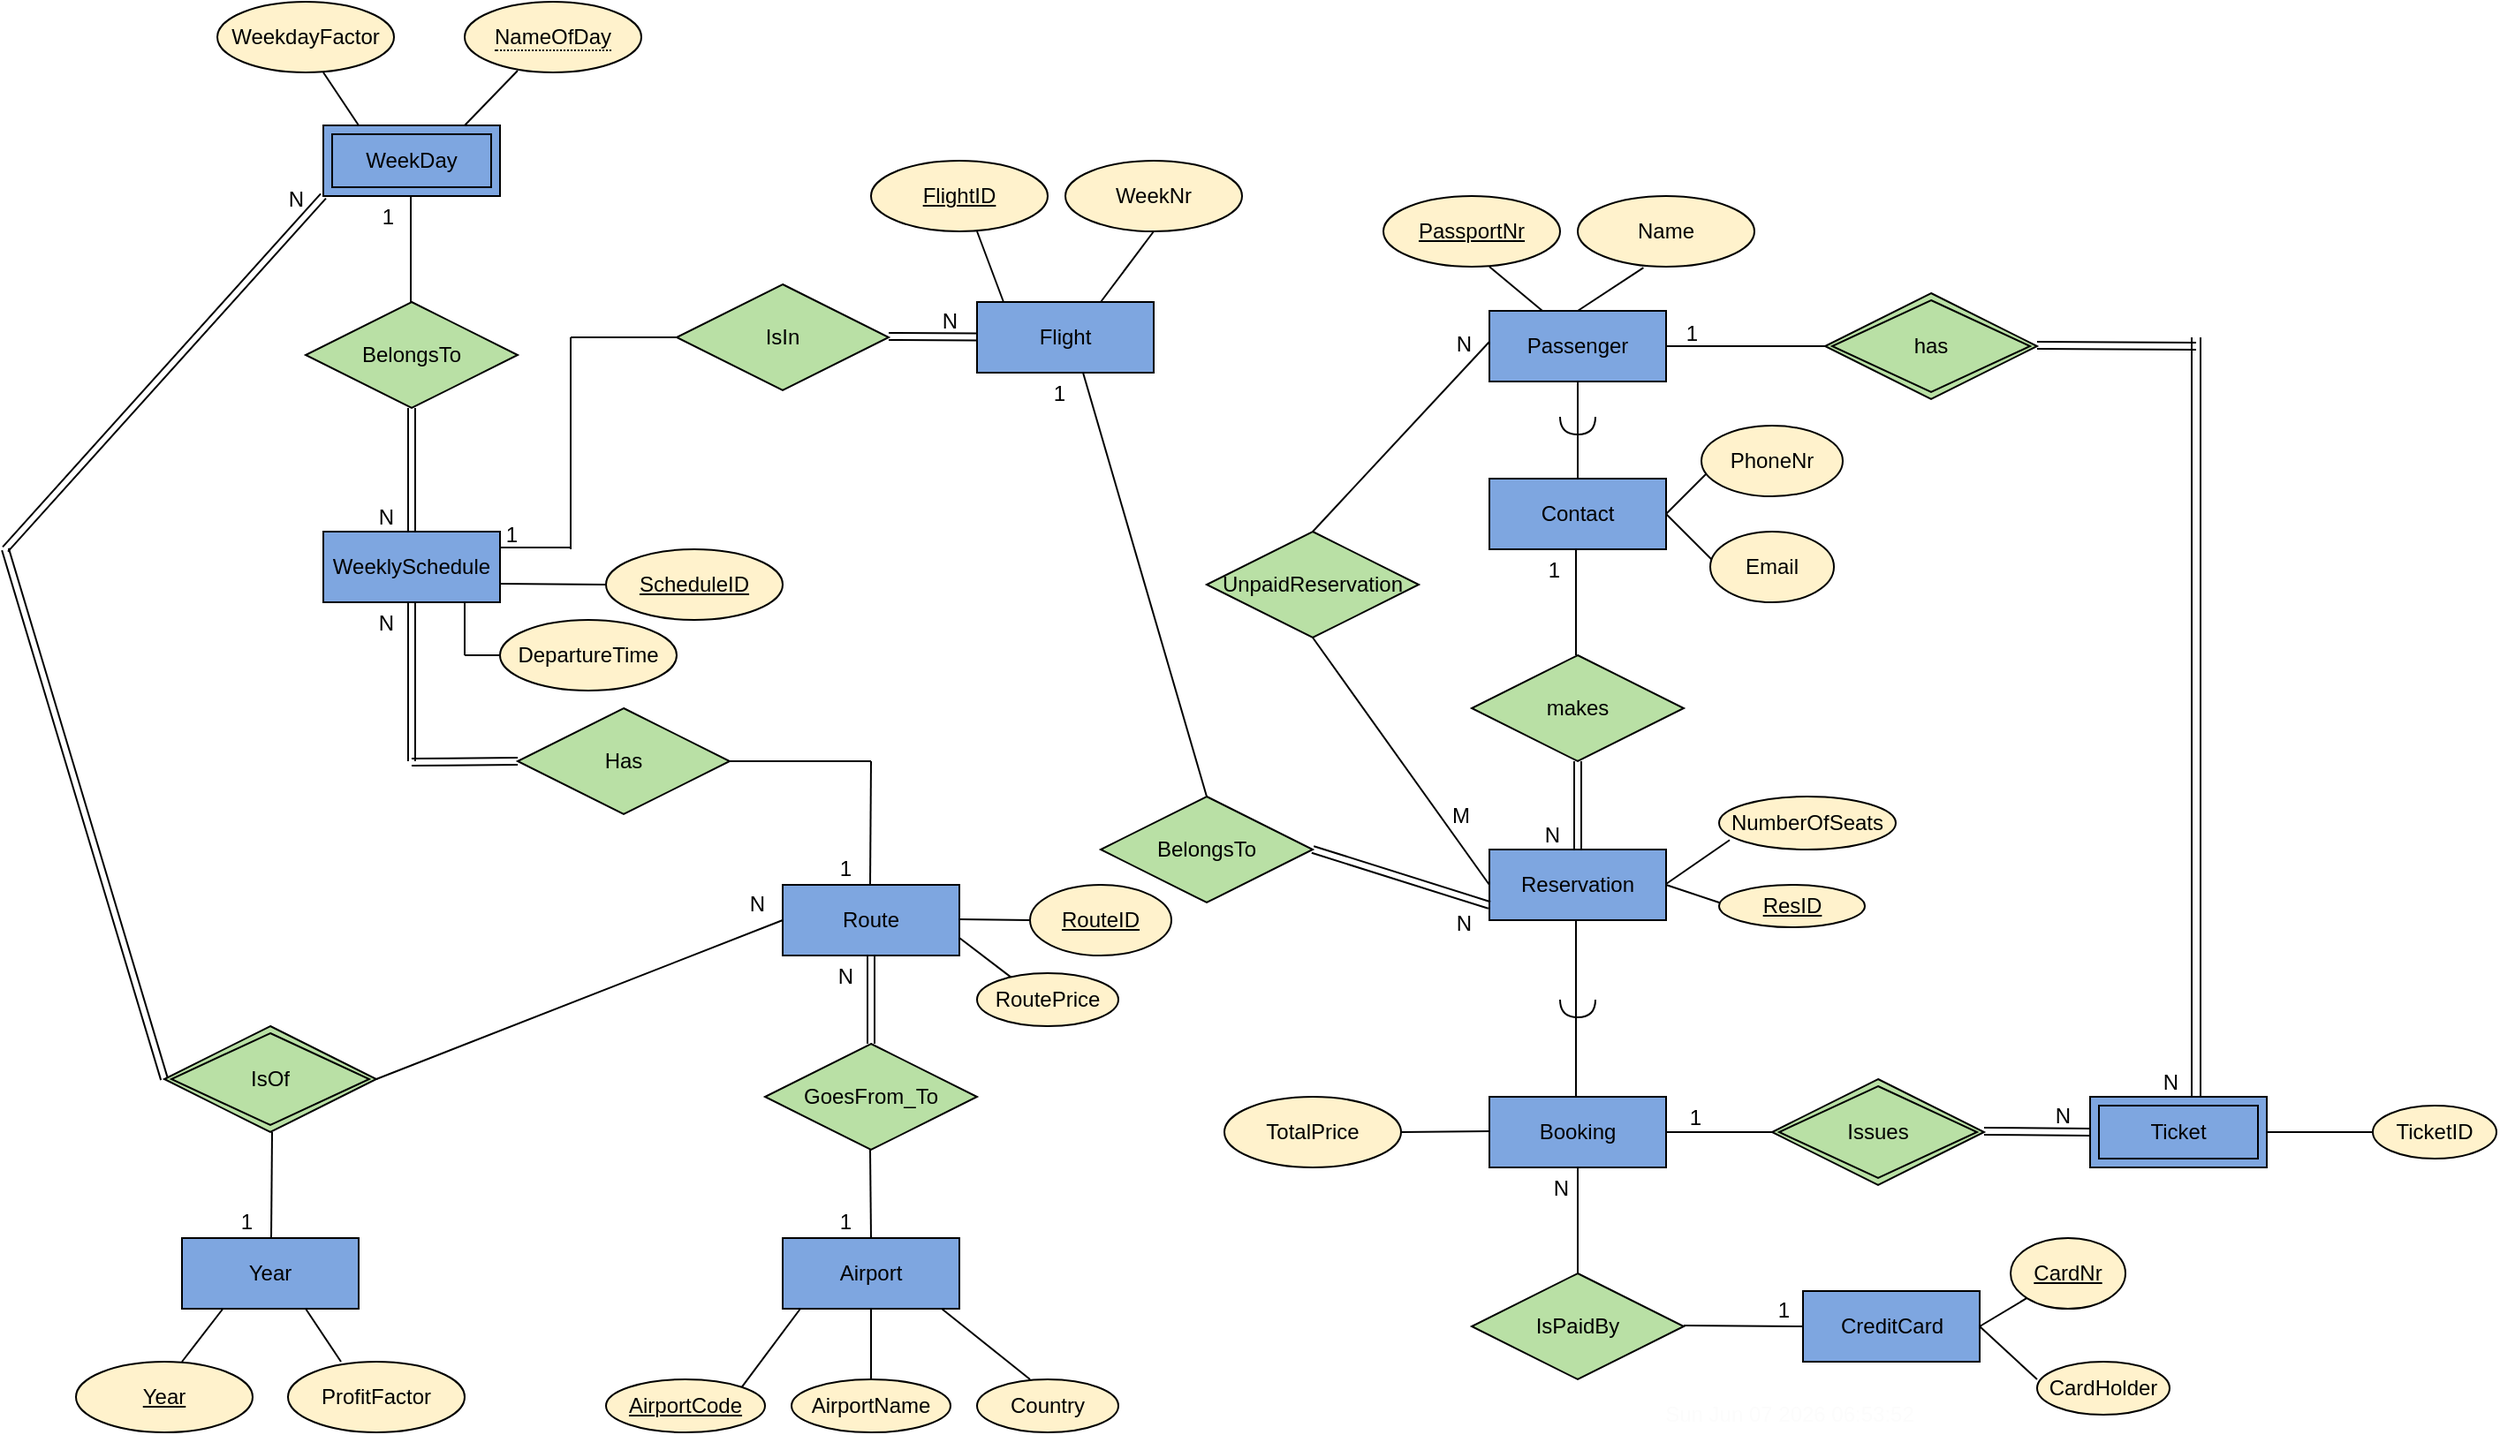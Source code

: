 <mxfile version="15.8.3" type="device" pages="2"><diagram id="l3PhLfIEEx4KEpYzrtBJ" name="EER Model"><mxGraphModel dx="1038" dy="579" grid="1" gridSize="10" guides="1" tooltips="1" connect="1" arrows="1" fold="0" page="1" pageScale="1" pageWidth="1169" pageHeight="827" math="0" shadow="0"><root><mxCell id="0"/><mxCell id="1" parent="0"/><UserObject label="%date{ddd mmm dd yyyy HH:MM:ss}%" placeholders="1" id="hCRLPxILE3BBqmNvxjHh-2"><mxCell style="text;html=1;align=center;verticalAlign=middle;whiteSpace=wrap;overflow=hidden;fontColor=#FCFCFC;movable=0;resizable=0;rotatable=0;deletable=0;editable=0;connectable=0;" parent="1" vertex="1"><mxGeometry x="1000" y="800" width="160" height="20" as="geometry"/></mxCell></UserObject><mxCell id="CUVKAqyjt4jXCFWl3Hda-12" value="Passenger" style="whiteSpace=wrap;html=1;align=center;strokeColor=#000000;fillColor=#7EA6E0;" parent="1" vertex="1"><mxGeometry x="910" y="185" width="100" height="40" as="geometry"/></mxCell><mxCell id="CUVKAqyjt4jXCFWl3Hda-13" value="&lt;u&gt;PassportNr&lt;/u&gt;" style="ellipse;whiteSpace=wrap;html=1;align=center;fillColor=#FFF2CC;" parent="1" vertex="1"><mxGeometry x="850" y="120" width="100" height="40" as="geometry"/></mxCell><mxCell id="CUVKAqyjt4jXCFWl3Hda-14" value="" style="endArrow=none;html=1;rounded=0;" parent="1" edge="1"><mxGeometry width="50" height="50" relative="1" as="geometry"><mxPoint x="940" y="185" as="sourcePoint"/><mxPoint x="910" y="160" as="targetPoint"/><Array as="points"><mxPoint x="940" y="185"/></Array></mxGeometry></mxCell><mxCell id="CUVKAqyjt4jXCFWl3Hda-15" value="" style="endArrow=none;html=1;rounded=0;entryX=0.372;entryY=1.015;entryDx=0;entryDy=0;entryPerimeter=0;" parent="1" target="CUVKAqyjt4jXCFWl3Hda-16" edge="1"><mxGeometry width="50" height="50" relative="1" as="geometry"><mxPoint x="960" y="185" as="sourcePoint"/><mxPoint x="995" y="164" as="targetPoint"/></mxGeometry></mxCell><mxCell id="CUVKAqyjt4jXCFWl3Hda-16" value="Name" style="ellipse;whiteSpace=wrap;html=1;align=center;fillColor=#FFF2CC;" parent="1" vertex="1"><mxGeometry x="960" y="120" width="100" height="40" as="geometry"/></mxCell><mxCell id="CUVKAqyjt4jXCFWl3Hda-22" value="" style="endArrow=none;html=1;rounded=0;startArrow=none;exitX=1;exitY=0.5;exitDx=0;exitDy=0;exitPerimeter=0;" parent="1" source="CUVKAqyjt4jXCFWl3Hda-71" edge="1"><mxGeometry relative="1" as="geometry"><mxPoint x="960" y="280" as="sourcePoint"/><mxPoint x="960" y="225" as="targetPoint"/></mxGeometry></mxCell><mxCell id="CUVKAqyjt4jXCFWl3Hda-24" value="makes" style="shape=rhombus;perimeter=rhombusPerimeter;whiteSpace=wrap;html=1;align=center;fillColor=#B9E0A5;" parent="1" vertex="1"><mxGeometry x="900" y="380" width="120" height="60" as="geometry"/></mxCell><mxCell id="CUVKAqyjt4jXCFWl3Hda-31" value="Reservation" style="whiteSpace=wrap;html=1;align=center;fillColor=#7EA6E0;" parent="1" vertex="1"><mxGeometry x="910" y="490" width="100" height="40" as="geometry"/></mxCell><mxCell id="CUVKAqyjt4jXCFWl3Hda-32" value="" style="endArrow=none;html=1;rounded=0;" parent="1" edge="1"><mxGeometry relative="1" as="geometry"><mxPoint x="959" y="630" as="sourcePoint"/><mxPoint x="959" y="530" as="targetPoint"/></mxGeometry></mxCell><mxCell id="CUVKAqyjt4jXCFWl3Hda-43" value="" style="endArrow=none;html=1;rounded=0;" parent="1" edge="1"><mxGeometry width="50" height="50" relative="1" as="geometry"><mxPoint x="1010" y="300" as="sourcePoint"/><mxPoint x="1040" y="270" as="targetPoint"/></mxGeometry></mxCell><mxCell id="CUVKAqyjt4jXCFWl3Hda-44" value="PhoneNr" style="ellipse;whiteSpace=wrap;html=1;align=center;fillColor=#FFF2CC;" parent="1" vertex="1"><mxGeometry x="1030" y="250" width="80" height="40" as="geometry"/></mxCell><mxCell id="CUVKAqyjt4jXCFWl3Hda-45" value="" style="endArrow=none;html=1;rounded=0;" parent="1" edge="1"><mxGeometry width="50" height="50" relative="1" as="geometry"><mxPoint x="1010" y="300" as="sourcePoint"/><mxPoint x="1040" y="330" as="targetPoint"/></mxGeometry></mxCell><mxCell id="CUVKAqyjt4jXCFWl3Hda-46" value="Email" style="ellipse;whiteSpace=wrap;html=1;align=center;fillColor=#FFF2CC;" parent="1" vertex="1"><mxGeometry x="1035" y="310" width="70" height="40" as="geometry"/></mxCell><mxCell id="CUVKAqyjt4jXCFWl3Hda-47" value="" style="endArrow=none;html=1;rounded=0;entryX=0.06;entryY=0.82;entryDx=0;entryDy=0;entryPerimeter=0;" parent="1" target="CUVKAqyjt4jXCFWl3Hda-51" edge="1"><mxGeometry width="50" height="50" relative="1" as="geometry"><mxPoint x="1010" y="509.5" as="sourcePoint"/><mxPoint x="1030" y="490" as="targetPoint"/></mxGeometry></mxCell><mxCell id="CUVKAqyjt4jXCFWl3Hda-48" value="&lt;u&gt;ResID&lt;/u&gt;" style="ellipse;whiteSpace=wrap;html=1;align=center;fillColor=#FFF2CC;" parent="1" vertex="1"><mxGeometry x="1040" y="510" width="82.5" height="24" as="geometry"/></mxCell><mxCell id="CUVKAqyjt4jXCFWl3Hda-51" value="NumberOfSeats" style="ellipse;whiteSpace=wrap;html=1;align=center;fillColor=#FFF2CC;" parent="1" vertex="1"><mxGeometry x="1040" y="460" width="100" height="30" as="geometry"/></mxCell><mxCell id="CUVKAqyjt4jXCFWl3Hda-52" value="" style="endArrow=none;html=1;rounded=0;" parent="1" edge="1"><mxGeometry width="50" height="50" relative="1" as="geometry"><mxPoint x="1010" y="510" as="sourcePoint"/><mxPoint x="1040" y="520" as="targetPoint"/></mxGeometry></mxCell><mxCell id="CUVKAqyjt4jXCFWl3Hda-55" value="CardHolder" style="ellipse;whiteSpace=wrap;html=1;align=center;fillColor=#FFF2CC;" parent="1" vertex="1"><mxGeometry x="1220" y="780" width="75" height="30" as="geometry"/></mxCell><mxCell id="CUVKAqyjt4jXCFWl3Hda-58" value="" style="endArrow=none;html=1;rounded=0;" parent="1" edge="1"><mxGeometry relative="1" as="geometry"><mxPoint x="1100" y="205" as="sourcePoint"/><mxPoint x="1010" y="205" as="targetPoint"/></mxGeometry></mxCell><mxCell id="CUVKAqyjt4jXCFWl3Hda-59" value="1" style="resizable=0;html=1;align=right;verticalAlign=bottom;" parent="CUVKAqyjt4jXCFWl3Hda-58" connectable="0" vertex="1"><mxGeometry x="1" relative="1" as="geometry"><mxPoint x="18" y="1" as="offset"/></mxGeometry></mxCell><mxCell id="CUVKAqyjt4jXCFWl3Hda-61" value="has" style="shape=rhombus;double=1;perimeter=rhombusPerimeter;whiteSpace=wrap;html=1;align=center;fillColor=#B9E0A5;" parent="1" vertex="1"><mxGeometry x="1100" y="175" width="120" height="60" as="geometry"/></mxCell><mxCell id="CUVKAqyjt4jXCFWl3Hda-62" value="" style="shape=link;html=1;rounded=0;" parent="1" edge="1"><mxGeometry relative="1" as="geometry"><mxPoint x="1220" y="204.5" as="sourcePoint"/><mxPoint x="1310" y="205" as="targetPoint"/></mxGeometry></mxCell><mxCell id="CUVKAqyjt4jXCFWl3Hda-68" value="" style="shape=link;html=1;rounded=0;width=5;" parent="1" edge="1"><mxGeometry relative="1" as="geometry"><mxPoint x="1310" y="200" as="sourcePoint"/><mxPoint x="1310" y="630" as="targetPoint"/></mxGeometry></mxCell><mxCell id="CUVKAqyjt4jXCFWl3Hda-70" value="N" style="resizable=0;html=1;align=right;verticalAlign=bottom;" parent="CUVKAqyjt4jXCFWl3Hda-68" connectable="0" vertex="1"><mxGeometry x="1" relative="1" as="geometry"><mxPoint x="-10" as="offset"/></mxGeometry></mxCell><mxCell id="CUVKAqyjt4jXCFWl3Hda-71" value="" style="shape=requiredInterface;html=1;verticalLabelPosition=bottom;sketch=0;rotation=90;" parent="1" vertex="1"><mxGeometry x="955" y="240" width="10" height="20" as="geometry"/></mxCell><mxCell id="CUVKAqyjt4jXCFWl3Hda-75" value="" style="endArrow=none;html=1;rounded=0;" parent="1" target="CUVKAqyjt4jXCFWl3Hda-71" edge="1"><mxGeometry relative="1" as="geometry"><mxPoint x="960" y="280" as="sourcePoint"/><mxPoint x="960" y="225" as="targetPoint"/></mxGeometry></mxCell><mxCell id="CUVKAqyjt4jXCFWl3Hda-76" value="Contact" style="whiteSpace=wrap;html=1;align=center;fillColor=#7EA6E0;" parent="1" vertex="1"><mxGeometry x="910" y="280" width="100" height="40" as="geometry"/></mxCell><mxCell id="CUVKAqyjt4jXCFWl3Hda-77" value="" style="endArrow=none;html=1;rounded=0;" parent="1" edge="1"><mxGeometry relative="1" as="geometry"><mxPoint x="959" y="320" as="sourcePoint"/><mxPoint x="959" y="380" as="targetPoint"/></mxGeometry></mxCell><mxCell id="CUVKAqyjt4jXCFWl3Hda-78" value="1" style="resizable=0;html=1;align=right;verticalAlign=bottom;" parent="CUVKAqyjt4jXCFWl3Hda-77" connectable="0" vertex="1"><mxGeometry x="1" relative="1" as="geometry"><mxPoint x="-9" y="-40" as="offset"/></mxGeometry></mxCell><mxCell id="CUVKAqyjt4jXCFWl3Hda-81" value="" style="shape=requiredInterface;html=1;verticalLabelPosition=bottom;sketch=0;rotation=90;" parent="1" vertex="1"><mxGeometry x="955" y="570" width="10" height="20" as="geometry"/></mxCell><mxCell id="CUVKAqyjt4jXCFWl3Hda-82" value="Booking" style="whiteSpace=wrap;html=1;align=center;fillColor=#7EA6E0;" parent="1" vertex="1"><mxGeometry x="910" y="630" width="100" height="40" as="geometry"/></mxCell><mxCell id="CUVKAqyjt4jXCFWl3Hda-83" value="IsPaidBy" style="shape=rhombus;perimeter=rhombusPerimeter;whiteSpace=wrap;html=1;align=center;fillColor=#B9E0A5;" parent="1" vertex="1"><mxGeometry x="900" y="730" width="120" height="60" as="geometry"/></mxCell><mxCell id="CUVKAqyjt4jXCFWl3Hda-84" value="" style="endArrow=none;html=1;rounded=0;" parent="1" edge="1"><mxGeometry relative="1" as="geometry"><mxPoint x="960" y="730" as="sourcePoint"/><mxPoint x="960" y="670" as="targetPoint"/></mxGeometry></mxCell><mxCell id="CUVKAqyjt4jXCFWl3Hda-85" value="N" style="resizable=0;html=1;align=right;verticalAlign=bottom;" parent="CUVKAqyjt4jXCFWl3Hda-84" connectable="0" vertex="1"><mxGeometry x="1" relative="1" as="geometry"><mxPoint x="-5" y="20" as="offset"/></mxGeometry></mxCell><mxCell id="CUVKAqyjt4jXCFWl3Hda-87" value="" style="endArrow=none;html=1;rounded=0;" parent="1" edge="1"><mxGeometry relative="1" as="geometry"><mxPoint x="1070" y="650" as="sourcePoint"/><mxPoint x="1010" y="650" as="targetPoint"/></mxGeometry></mxCell><mxCell id="CUVKAqyjt4jXCFWl3Hda-88" value="1" style="resizable=0;html=1;align=right;verticalAlign=bottom;" parent="CUVKAqyjt4jXCFWl3Hda-87" connectable="0" vertex="1"><mxGeometry x="1" relative="1" as="geometry"><mxPoint x="20" as="offset"/></mxGeometry></mxCell><mxCell id="CUVKAqyjt4jXCFWl3Hda-90" value="Issues" style="shape=rhombus;double=1;perimeter=rhombusPerimeter;whiteSpace=wrap;html=1;align=center;fillColor=#B9E0A5;" parent="1" vertex="1"><mxGeometry x="1070" y="620" width="120" height="60" as="geometry"/></mxCell><mxCell id="CUVKAqyjt4jXCFWl3Hda-91" value="" style="shape=link;html=1;rounded=0;" parent="1" edge="1"><mxGeometry relative="1" as="geometry"><mxPoint x="1190" y="649.5" as="sourcePoint"/><mxPoint x="1250" y="650" as="targetPoint"/></mxGeometry></mxCell><mxCell id="CUVKAqyjt4jXCFWl3Hda-92" value="N" style="resizable=0;html=1;align=right;verticalAlign=bottom;" parent="CUVKAqyjt4jXCFWl3Hda-91" connectable="0" vertex="1"><mxGeometry x="1" relative="1" as="geometry"><mxPoint x="-10" as="offset"/></mxGeometry></mxCell><mxCell id="CUVKAqyjt4jXCFWl3Hda-93" value="Ticket" style="shape=ext;margin=3;double=1;whiteSpace=wrap;html=1;align=center;fillColor=#7EA6E0;" parent="1" vertex="1"><mxGeometry x="1250" y="630" width="100" height="40" as="geometry"/></mxCell><mxCell id="CUVKAqyjt4jXCFWl3Hda-95" value="TicketID" style="ellipse;whiteSpace=wrap;html=1;align=center;fillColor=#FFF2CC;" parent="1" vertex="1"><mxGeometry x="1410" y="635" width="70" height="30" as="geometry"/></mxCell><mxCell id="CUVKAqyjt4jXCFWl3Hda-97" value="" style="endArrow=none;html=1;rounded=0;" parent="1" edge="1"><mxGeometry relative="1" as="geometry"><mxPoint x="1020" y="759.5" as="sourcePoint"/><mxPoint x="1090" y="760" as="targetPoint"/></mxGeometry></mxCell><mxCell id="CUVKAqyjt4jXCFWl3Hda-98" value="1" style="resizable=0;html=1;align=right;verticalAlign=bottom;" parent="CUVKAqyjt4jXCFWl3Hda-97" connectable="0" vertex="1"><mxGeometry x="1" relative="1" as="geometry"><mxPoint x="-9" as="offset"/></mxGeometry></mxCell><mxCell id="CUVKAqyjt4jXCFWl3Hda-99" value="CreditCard" style="whiteSpace=wrap;html=1;align=center;fillColor=#7EA6E0;" parent="1" vertex="1"><mxGeometry x="1087.5" y="740" width="100" height="40" as="geometry"/></mxCell><mxCell id="CUVKAqyjt4jXCFWl3Hda-100" value="" style="endArrow=none;html=1;rounded=0;" parent="1" target="CUVKAqyjt4jXCFWl3Hda-101" edge="1"><mxGeometry width="50" height="50" relative="1" as="geometry"><mxPoint x="1187.5" y="760" as="sourcePoint"/><mxPoint x="1230" y="730" as="targetPoint"/></mxGeometry></mxCell><mxCell id="CUVKAqyjt4jXCFWl3Hda-101" value="&lt;u&gt;CardNr&lt;/u&gt;" style="ellipse;whiteSpace=wrap;html=1;align=center;fillColor=#FFF2CC;" parent="1" vertex="1"><mxGeometry x="1205" y="710" width="65" height="40" as="geometry"/></mxCell><mxCell id="CUVKAqyjt4jXCFWl3Hda-102" value="" style="endArrow=none;html=1;rounded=0;" parent="1" edge="1"><mxGeometry width="50" height="50" relative="1" as="geometry"><mxPoint x="1187.5" y="760" as="sourcePoint"/><mxPoint x="1220" y="790" as="targetPoint"/></mxGeometry></mxCell><mxCell id="CUVKAqyjt4jXCFWl3Hda-103" value="" style="endArrow=none;html=1;rounded=0;" parent="1" edge="1"><mxGeometry width="50" height="50" relative="1" as="geometry"><mxPoint x="860" y="650" as="sourcePoint"/><mxPoint x="910" y="649.5" as="targetPoint"/></mxGeometry></mxCell><mxCell id="CUVKAqyjt4jXCFWl3Hda-104" value="TotalPrice" style="ellipse;whiteSpace=wrap;html=1;align=center;fillColor=#FFF2CC;" parent="1" vertex="1"><mxGeometry x="760" y="630" width="100" height="40" as="geometry"/></mxCell><mxCell id="CUVKAqyjt4jXCFWl3Hda-105" value="" style="endArrow=none;html=1;rounded=0;" parent="1" edge="1"><mxGeometry relative="1" as="geometry"><mxPoint x="810" y="310" as="sourcePoint"/><mxPoint x="910" y="202.5" as="targetPoint"/></mxGeometry></mxCell><mxCell id="CUVKAqyjt4jXCFWl3Hda-106" value="N" style="resizable=0;html=1;align=right;verticalAlign=bottom;" parent="CUVKAqyjt4jXCFWl3Hda-105" connectable="0" vertex="1"><mxGeometry x="1" relative="1" as="geometry"><mxPoint x="-10" y="10" as="offset"/></mxGeometry></mxCell><mxCell id="CUVKAqyjt4jXCFWl3Hda-107" value="" style="endArrow=none;html=1;rounded=0;exitX=0.5;exitY=1;exitDx=0;exitDy=0;" parent="1" source="CUVKAqyjt4jXCFWl3Hda-109" edge="1"><mxGeometry relative="1" as="geometry"><mxPoint x="810" y="420" as="sourcePoint"/><mxPoint x="910" y="510" as="targetPoint"/></mxGeometry></mxCell><mxCell id="CUVKAqyjt4jXCFWl3Hda-108" value="M" style="resizable=0;html=1;align=right;verticalAlign=bottom;" parent="CUVKAqyjt4jXCFWl3Hda-107" connectable="0" vertex="1"><mxGeometry x="1" relative="1" as="geometry"><mxPoint x="-10" y="-30" as="offset"/></mxGeometry></mxCell><mxCell id="CUVKAqyjt4jXCFWl3Hda-109" value="UnpaidReservation" style="shape=rhombus;perimeter=rhombusPerimeter;whiteSpace=wrap;html=1;align=center;fillColor=#B9E0A5;" parent="1" vertex="1"><mxGeometry x="750" y="310" width="120" height="60" as="geometry"/></mxCell><mxCell id="CUVKAqyjt4jXCFWl3Hda-110" value="BelongsTo" style="shape=rhombus;perimeter=rhombusPerimeter;whiteSpace=wrap;html=1;align=center;fillColor=#B9E0A5;" parent="1" vertex="1"><mxGeometry x="690" y="460" width="120" height="60" as="geometry"/></mxCell><mxCell id="CUVKAqyjt4jXCFWl3Hda-113" value="" style="shape=link;html=1;rounded=0;" parent="1" edge="1"><mxGeometry relative="1" as="geometry"><mxPoint x="810" y="490" as="sourcePoint"/><mxPoint x="910" y="521.5" as="targetPoint"/></mxGeometry></mxCell><mxCell id="CUVKAqyjt4jXCFWl3Hda-114" value="N" style="resizable=0;html=1;align=right;verticalAlign=bottom;" parent="CUVKAqyjt4jXCFWl3Hda-113" connectable="0" vertex="1"><mxGeometry x="1" relative="1" as="geometry"><mxPoint x="-10" y="19" as="offset"/></mxGeometry></mxCell><mxCell id="CUVKAqyjt4jXCFWl3Hda-115" value="Route" style="whiteSpace=wrap;html=1;align=center;fillColor=#7EA6E0;" parent="1" vertex="1"><mxGeometry x="510" y="510" width="100" height="40" as="geometry"/></mxCell><mxCell id="CUVKAqyjt4jXCFWl3Hda-116" value="" style="shape=link;html=1;rounded=0;" parent="1" edge="1"><mxGeometry relative="1" as="geometry"><mxPoint x="560" y="600" as="sourcePoint"/><mxPoint x="560" y="550" as="targetPoint"/></mxGeometry></mxCell><mxCell id="CUVKAqyjt4jXCFWl3Hda-117" value="N" style="resizable=0;html=1;align=right;verticalAlign=bottom;" parent="CUVKAqyjt4jXCFWl3Hda-116" connectable="0" vertex="1"><mxGeometry x="1" relative="1" as="geometry"><mxPoint x="-10" y="20" as="offset"/></mxGeometry></mxCell><mxCell id="CUVKAqyjt4jXCFWl3Hda-118" value="GoesFrom_To" style="shape=rhombus;perimeter=rhombusPerimeter;whiteSpace=wrap;html=1;align=center;fillColor=#B9E0A5;" parent="1" vertex="1"><mxGeometry x="500" y="600" width="120" height="60" as="geometry"/></mxCell><mxCell id="CUVKAqyjt4jXCFWl3Hda-119" value="" style="endArrow=none;html=1;rounded=0;" parent="1" edge="1"><mxGeometry relative="1" as="geometry"><mxPoint x="559.5" y="660" as="sourcePoint"/><mxPoint x="560" y="710" as="targetPoint"/></mxGeometry></mxCell><mxCell id="CUVKAqyjt4jXCFWl3Hda-120" value="1" style="resizable=0;html=1;align=right;verticalAlign=bottom;" parent="CUVKAqyjt4jXCFWl3Hda-119" connectable="0" vertex="1"><mxGeometry x="1" relative="1" as="geometry"><mxPoint x="-10" as="offset"/></mxGeometry></mxCell><mxCell id="CUVKAqyjt4jXCFWl3Hda-121" value="Airport" style="whiteSpace=wrap;html=1;align=center;fillColor=#7EA6E0;" parent="1" vertex="1"><mxGeometry x="510" y="710" width="100" height="40" as="geometry"/></mxCell><mxCell id="CUVKAqyjt4jXCFWl3Hda-122" value="" style="endArrow=none;html=1;rounded=0;exitX=1;exitY=0;exitDx=0;exitDy=0;" parent="1" source="CUVKAqyjt4jXCFWl3Hda-123" edge="1"><mxGeometry width="50" height="50" relative="1" as="geometry"><mxPoint x="470" y="777" as="sourcePoint"/><mxPoint x="520" y="750" as="targetPoint"/></mxGeometry></mxCell><mxCell id="CUVKAqyjt4jXCFWl3Hda-123" value="&lt;u&gt;AirportCode&lt;/u&gt;" style="ellipse;whiteSpace=wrap;html=1;align=center;fillColor=#FFF2CC;" parent="1" vertex="1"><mxGeometry x="410" y="790" width="90" height="30" as="geometry"/></mxCell><mxCell id="CUVKAqyjt4jXCFWl3Hda-125" value="AirportName" style="ellipse;whiteSpace=wrap;html=1;align=center;fillColor=#FFF2CC;" parent="1" vertex="1"><mxGeometry x="515" y="790" width="90" height="30" as="geometry"/></mxCell><mxCell id="CUVKAqyjt4jXCFWl3Hda-127" value="" style="endArrow=none;html=1;rounded=0;" parent="1" edge="1"><mxGeometry width="50" height="50" relative="1" as="geometry"><mxPoint x="560" y="790" as="sourcePoint"/><mxPoint x="560" y="750" as="targetPoint"/></mxGeometry></mxCell><mxCell id="CUVKAqyjt4jXCFWl3Hda-128" value="" style="endArrow=none;html=1;rounded=0;" parent="1" edge="1"><mxGeometry width="50" height="50" relative="1" as="geometry"><mxPoint x="600" y="750" as="sourcePoint"/><mxPoint x="650" y="790" as="targetPoint"/></mxGeometry></mxCell><mxCell id="CUVKAqyjt4jXCFWl3Hda-129" value="Country" style="ellipse;whiteSpace=wrap;html=1;align=center;fillColor=#FFF2CC;" parent="1" vertex="1"><mxGeometry x="620" y="790" width="80" height="30" as="geometry"/></mxCell><mxCell id="CUVKAqyjt4jXCFWl3Hda-130" value="" style="endArrow=none;html=1;rounded=0;" parent="1" edge="1"><mxGeometry width="50" height="50" relative="1" as="geometry"><mxPoint x="610" y="529.5" as="sourcePoint"/><mxPoint x="650" y="530" as="targetPoint"/></mxGeometry></mxCell><mxCell id="CUVKAqyjt4jXCFWl3Hda-131" value="RouteID" style="ellipse;whiteSpace=wrap;html=1;align=center;fontStyle=4;fillColor=#FFF2CC;" parent="1" vertex="1"><mxGeometry x="650" y="510" width="80" height="40" as="geometry"/></mxCell><mxCell id="CUVKAqyjt4jXCFWl3Hda-133" value="" style="endArrow=none;html=1;rounded=0;entryX=0.265;entryY=0.127;entryDx=0;entryDy=0;entryPerimeter=0;" parent="1" target="CUVKAqyjt4jXCFWl3Hda-134" edge="1"><mxGeometry width="50" height="50" relative="1" as="geometry"><mxPoint x="610" y="540" as="sourcePoint"/><mxPoint x="641" y="550" as="targetPoint"/></mxGeometry></mxCell><mxCell id="CUVKAqyjt4jXCFWl3Hda-134" value="RoutePrice" style="ellipse;whiteSpace=wrap;html=1;align=center;fillColor=#FFF2CC;" parent="1" vertex="1"><mxGeometry x="620" y="560" width="80" height="30" as="geometry"/></mxCell><mxCell id="CUVKAqyjt4jXCFWl3Hda-135" value="Year" style="whiteSpace=wrap;html=1;align=center;fillColor=#7EA6E0;" parent="1" vertex="1"><mxGeometry x="170" y="710" width="100" height="40" as="geometry"/></mxCell><mxCell id="CUVKAqyjt4jXCFWl3Hda-136" value="" style="endArrow=none;html=1;rounded=0;" parent="1" edge="1"><mxGeometry width="50" height="50" relative="1" as="geometry"><mxPoint x="170" y="780" as="sourcePoint"/><mxPoint x="193.18" y="749.997" as="targetPoint"/></mxGeometry></mxCell><mxCell id="CUVKAqyjt4jXCFWl3Hda-137" value="Year" style="ellipse;whiteSpace=wrap;html=1;align=center;fontStyle=4;fillColor=#FFF2CC;" parent="1" vertex="1"><mxGeometry x="110" y="780" width="100" height="40" as="geometry"/></mxCell><mxCell id="CUVKAqyjt4jXCFWl3Hda-138" value="" style="endArrow=none;html=1;rounded=0;" parent="1" edge="1"><mxGeometry width="50" height="50" relative="1" as="geometry"><mxPoint x="260" y="780" as="sourcePoint"/><mxPoint x="240" y="750" as="targetPoint"/></mxGeometry></mxCell><mxCell id="CUVKAqyjt4jXCFWl3Hda-139" value="ProfitFactor" style="ellipse;whiteSpace=wrap;html=1;align=center;fillColor=#FFF2CC;" parent="1" vertex="1"><mxGeometry x="230" y="780" width="100" height="40" as="geometry"/></mxCell><mxCell id="CUVKAqyjt4jXCFWl3Hda-142" value="" style="endArrow=none;html=1;rounded=0;" parent="1" edge="1"><mxGeometry relative="1" as="geometry"><mxPoint x="221" y="650" as="sourcePoint"/><mxPoint x="220.5" y="710" as="targetPoint"/></mxGeometry></mxCell><mxCell id="CUVKAqyjt4jXCFWl3Hda-143" value="1" style="resizable=0;html=1;align=right;verticalAlign=bottom;" parent="CUVKAqyjt4jXCFWl3Hda-142" connectable="0" vertex="1"><mxGeometry x="1" relative="1" as="geometry"><mxPoint x="-10" as="offset"/></mxGeometry></mxCell><mxCell id="CUVKAqyjt4jXCFWl3Hda-144" value="IsOf" style="shape=rhombus;double=1;perimeter=rhombusPerimeter;whiteSpace=wrap;html=1;align=center;fillColor=#B9E0A5;" parent="1" vertex="1"><mxGeometry x="160" y="590" width="120" height="60" as="geometry"/></mxCell><mxCell id="CUVKAqyjt4jXCFWl3Hda-145" value="" style="endArrow=none;html=1;rounded=0;entryX=0;entryY=0.5;entryDx=0;entryDy=0;" parent="1" target="CUVKAqyjt4jXCFWl3Hda-115" edge="1"><mxGeometry relative="1" as="geometry"><mxPoint x="280" y="620" as="sourcePoint"/><mxPoint x="430" y="545.5" as="targetPoint"/></mxGeometry></mxCell><mxCell id="CUVKAqyjt4jXCFWl3Hda-146" value="N" style="resizable=0;html=1;align=right;verticalAlign=bottom;" parent="CUVKAqyjt4jXCFWl3Hda-145" connectable="0" vertex="1"><mxGeometry x="1" relative="1" as="geometry"><mxPoint x="-10" as="offset"/></mxGeometry></mxCell><mxCell id="CUVKAqyjt4jXCFWl3Hda-147" value="" style="endArrow=none;html=1;rounded=0;" parent="1" edge="1"><mxGeometry relative="1" as="geometry"><mxPoint x="560" y="440" as="sourcePoint"/><mxPoint x="559.5" y="510" as="targetPoint"/></mxGeometry></mxCell><mxCell id="CUVKAqyjt4jXCFWl3Hda-148" value="1" style="resizable=0;html=1;align=right;verticalAlign=bottom;" parent="CUVKAqyjt4jXCFWl3Hda-147" connectable="0" vertex="1"><mxGeometry x="1" relative="1" as="geometry"><mxPoint x="-10" as="offset"/></mxGeometry></mxCell><mxCell id="CUVKAqyjt4jXCFWl3Hda-149" value="" style="endArrow=none;html=1;rounded=0;" parent="1" edge="1"><mxGeometry width="50" height="50" relative="1" as="geometry"><mxPoint x="470" y="440" as="sourcePoint"/><mxPoint x="560" y="440" as="targetPoint"/></mxGeometry></mxCell><mxCell id="CUVKAqyjt4jXCFWl3Hda-150" value="Has" style="shape=rhombus;perimeter=rhombusPerimeter;whiteSpace=wrap;html=1;align=center;fillColor=#B9E0A5;" parent="1" vertex="1"><mxGeometry x="360" y="410" width="120" height="60" as="geometry"/></mxCell><mxCell id="CUVKAqyjt4jXCFWl3Hda-152" value="" style="shape=link;html=1;rounded=0;" parent="1" edge="1"><mxGeometry relative="1" as="geometry"><mxPoint x="300" y="440.5" as="sourcePoint"/><mxPoint x="360" y="440" as="targetPoint"/></mxGeometry></mxCell><mxCell id="CUVKAqyjt4jXCFWl3Hda-156" value="" style="shape=link;html=1;rounded=0;width=4;" parent="1" edge="1"><mxGeometry relative="1" as="geometry"><mxPoint x="300" y="440" as="sourcePoint"/><mxPoint x="300" y="350" as="targetPoint"/></mxGeometry></mxCell><mxCell id="CUVKAqyjt4jXCFWl3Hda-157" value="N" style="resizable=0;html=1;align=right;verticalAlign=bottom;" parent="CUVKAqyjt4jXCFWl3Hda-156" connectable="0" vertex="1"><mxGeometry x="1" relative="1" as="geometry"><mxPoint x="-10" y="20" as="offset"/></mxGeometry></mxCell><mxCell id="CUVKAqyjt4jXCFWl3Hda-158" value="WeeklySchedule" style="whiteSpace=wrap;html=1;align=center;fillColor=#7EA6E0;" parent="1" vertex="1"><mxGeometry x="250" y="310" width="100" height="40" as="geometry"/></mxCell><mxCell id="CUVKAqyjt4jXCFWl3Hda-159" value="" style="endArrow=none;html=1;rounded=0;" parent="1" edge="1"><mxGeometry width="50" height="50" relative="1" as="geometry"><mxPoint x="330" y="380" as="sourcePoint"/><mxPoint x="330" y="350" as="targetPoint"/></mxGeometry></mxCell><mxCell id="CUVKAqyjt4jXCFWl3Hda-160" value="" style="endArrow=none;html=1;rounded=0;" parent="1" edge="1"><mxGeometry width="50" height="50" relative="1" as="geometry"><mxPoint x="330" y="380" as="sourcePoint"/><mxPoint x="350" y="380" as="targetPoint"/></mxGeometry></mxCell><mxCell id="CUVKAqyjt4jXCFWl3Hda-162" value="DepartureTime" style="ellipse;whiteSpace=wrap;html=1;align=center;fillColor=#FFF2CC;" parent="1" vertex="1"><mxGeometry x="350" y="360" width="100" height="40" as="geometry"/></mxCell><mxCell id="CUVKAqyjt4jXCFWl3Hda-163" value="" style="endArrow=none;html=1;rounded=0;" parent="1" edge="1"><mxGeometry width="50" height="50" relative="1" as="geometry"><mxPoint x="350" y="339.5" as="sourcePoint"/><mxPoint x="410" y="340" as="targetPoint"/></mxGeometry></mxCell><mxCell id="CUVKAqyjt4jXCFWl3Hda-166" value="ScheduleID" style="ellipse;whiteSpace=wrap;html=1;align=center;fontStyle=4;fillColor=#FFF2CC;" parent="1" vertex="1"><mxGeometry x="410" y="320" width="100" height="40" as="geometry"/></mxCell><mxCell id="CUVKAqyjt4jXCFWl3Hda-167" value="" style="endArrow=none;html=1;rounded=0;" parent="1" edge="1"><mxGeometry width="50" height="50" relative="1" as="geometry"><mxPoint x="350" y="319" as="sourcePoint"/><mxPoint x="390" y="319" as="targetPoint"/></mxGeometry></mxCell><mxCell id="CUVKAqyjt4jXCFWl3Hda-168" value="1" style="resizable=0;html=1;align=right;verticalAlign=bottom;" parent="1" connectable="0" vertex="1"><mxGeometry x="360" y="320" as="geometry"/></mxCell><mxCell id="CUVKAqyjt4jXCFWl3Hda-169" value="" style="endArrow=none;html=1;rounded=0;" parent="1" edge="1"><mxGeometry width="50" height="50" relative="1" as="geometry"><mxPoint x="390" y="320" as="sourcePoint"/><mxPoint x="390" y="200" as="targetPoint"/></mxGeometry></mxCell><mxCell id="CUVKAqyjt4jXCFWl3Hda-170" value="" style="endArrow=none;html=1;rounded=0;" parent="1" target="CUVKAqyjt4jXCFWl3Hda-171" edge="1"><mxGeometry width="50" height="50" relative="1" as="geometry"><mxPoint x="390" y="200" as="sourcePoint"/><mxPoint x="460" y="200" as="targetPoint"/></mxGeometry></mxCell><mxCell id="CUVKAqyjt4jXCFWl3Hda-171" value="IsIn" style="shape=rhombus;perimeter=rhombusPerimeter;whiteSpace=wrap;html=1;align=center;fillColor=#B9E0A5;" parent="1" vertex="1"><mxGeometry x="450" y="170" width="120" height="60" as="geometry"/></mxCell><mxCell id="CUVKAqyjt4jXCFWl3Hda-172" value="" style="shape=link;html=1;rounded=0;" parent="1" target="CUVKAqyjt4jXCFWl3Hda-174" edge="1"><mxGeometry relative="1" as="geometry"><mxPoint x="570" y="199.5" as="sourcePoint"/><mxPoint x="630" y="200" as="targetPoint"/></mxGeometry></mxCell><mxCell id="CUVKAqyjt4jXCFWl3Hda-173" value="N" style="resizable=0;html=1;align=right;verticalAlign=bottom;" parent="CUVKAqyjt4jXCFWl3Hda-172" connectable="0" vertex="1"><mxGeometry x="1" relative="1" as="geometry"><mxPoint x="-10" as="offset"/></mxGeometry></mxCell><mxCell id="CUVKAqyjt4jXCFWl3Hda-174" value="Flight" style="whiteSpace=wrap;html=1;align=center;fillColor=#7EA6E0;" parent="1" vertex="1"><mxGeometry x="620" y="180" width="100" height="40" as="geometry"/></mxCell><mxCell id="CUVKAqyjt4jXCFWl3Hda-175" value="" style="endArrow=none;html=1;rounded=0;exitX=0.5;exitY=0;exitDx=0;exitDy=0;" parent="1" source="CUVKAqyjt4jXCFWl3Hda-110" edge="1"><mxGeometry relative="1" as="geometry"><mxPoint x="680" y="310" as="sourcePoint"/><mxPoint x="680" y="220" as="targetPoint"/></mxGeometry></mxCell><mxCell id="CUVKAqyjt4jXCFWl3Hda-176" value="1" style="resizable=0;html=1;align=right;verticalAlign=bottom;" parent="CUVKAqyjt4jXCFWl3Hda-175" connectable="0" vertex="1"><mxGeometry x="1" relative="1" as="geometry"><mxPoint x="-10" y="20" as="offset"/></mxGeometry></mxCell><mxCell id="CUVKAqyjt4jXCFWl3Hda-177" value="FlightID" style="ellipse;whiteSpace=wrap;html=1;align=center;fontStyle=4;fillColor=#FFF2CC;" parent="1" vertex="1"><mxGeometry x="560" y="100" width="100" height="40" as="geometry"/></mxCell><mxCell id="CUVKAqyjt4jXCFWl3Hda-178" value="" style="endArrow=none;html=1;rounded=0;" parent="1" edge="1"><mxGeometry width="50" height="50" relative="1" as="geometry"><mxPoint x="635" y="180" as="sourcePoint"/><mxPoint x="620" y="140" as="targetPoint"/></mxGeometry></mxCell><mxCell id="CUVKAqyjt4jXCFWl3Hda-179" value="" style="endArrow=none;html=1;rounded=0;" parent="1" edge="1"><mxGeometry width="50" height="50" relative="1" as="geometry"><mxPoint x="690" y="180" as="sourcePoint"/><mxPoint x="720" y="140" as="targetPoint"/></mxGeometry></mxCell><mxCell id="CUVKAqyjt4jXCFWl3Hda-180" value="WeekNr" style="ellipse;whiteSpace=wrap;html=1;align=center;fillColor=#FFF2CC;" parent="1" vertex="1"><mxGeometry x="670" y="100" width="100" height="40" as="geometry"/></mxCell><mxCell id="CUVKAqyjt4jXCFWl3Hda-181" value="" style="shape=link;html=1;rounded=0;entryX=0.5;entryY=0;entryDx=0;entryDy=0;" parent="1" target="CUVKAqyjt4jXCFWl3Hda-158" edge="1"><mxGeometry relative="1" as="geometry"><mxPoint x="300" y="240" as="sourcePoint"/><mxPoint x="360" y="240.5" as="targetPoint"/></mxGeometry></mxCell><mxCell id="CUVKAqyjt4jXCFWl3Hda-182" value="N" style="resizable=0;html=1;align=right;verticalAlign=bottom;" parent="CUVKAqyjt4jXCFWl3Hda-181" connectable="0" vertex="1"><mxGeometry x="1" relative="1" as="geometry"><mxPoint x="-10" as="offset"/></mxGeometry></mxCell><mxCell id="CUVKAqyjt4jXCFWl3Hda-183" value="BelongsTo" style="shape=rhombus;perimeter=rhombusPerimeter;whiteSpace=wrap;html=1;align=center;fillColor=#B9E0A5;" parent="1" vertex="1"><mxGeometry x="240" y="180" width="120" height="60" as="geometry"/></mxCell><mxCell id="CUVKAqyjt4jXCFWl3Hda-184" value="" style="endArrow=none;html=1;rounded=0;" parent="1" edge="1"><mxGeometry relative="1" as="geometry"><mxPoint x="299.5" y="120" as="sourcePoint"/><mxPoint x="299.5" y="180" as="targetPoint"/></mxGeometry></mxCell><mxCell id="CUVKAqyjt4jXCFWl3Hda-185" value="1" style="resizable=0;html=1;align=right;verticalAlign=bottom;" parent="CUVKAqyjt4jXCFWl3Hda-184" connectable="0" vertex="1"><mxGeometry x="1" relative="1" as="geometry"><mxPoint x="-9" y="-40" as="offset"/></mxGeometry></mxCell><mxCell id="CUVKAqyjt4jXCFWl3Hda-186" value="WeekDay" style="shape=ext;margin=3;double=1;whiteSpace=wrap;html=1;align=center;fillColor=#7EA6E0;" parent="1" vertex="1"><mxGeometry x="250" y="80" width="100" height="40" as="geometry"/></mxCell><mxCell id="CUVKAqyjt4jXCFWl3Hda-187" value="" style="endArrow=none;html=1;rounded=0;" parent="1" edge="1"><mxGeometry width="50" height="50" relative="1" as="geometry"><mxPoint x="270" y="80" as="sourcePoint"/><mxPoint x="250" y="50" as="targetPoint"/></mxGeometry></mxCell><mxCell id="CUVKAqyjt4jXCFWl3Hda-188" value="WeekdayFactor" style="ellipse;whiteSpace=wrap;html=1;align=center;fillColor=#FFF2CC;" parent="1" vertex="1"><mxGeometry x="190" y="10" width="100" height="40" as="geometry"/></mxCell><mxCell id="CUVKAqyjt4jXCFWl3Hda-191" value="" style="endArrow=none;html=1;rounded=0;" parent="1" edge="1"><mxGeometry width="50" height="50" relative="1" as="geometry"><mxPoint x="330" y="80" as="sourcePoint"/><mxPoint x="360" y="49" as="targetPoint"/></mxGeometry></mxCell><mxCell id="CUVKAqyjt4jXCFWl3Hda-192" value="&lt;span style=&quot;border-bottom: 1px dotted&quot;&gt;NameOfDay&lt;/span&gt;" style="ellipse;whiteSpace=wrap;html=1;align=center;fillColor=#FFF2CC;" parent="1" vertex="1"><mxGeometry x="330" y="10" width="100" height="40" as="geometry"/></mxCell><mxCell id="CUVKAqyjt4jXCFWl3Hda-193" value="" style="shape=link;html=1;rounded=0;entryX=0;entryY=0.5;entryDx=0;entryDy=0;" parent="1" target="CUVKAqyjt4jXCFWl3Hda-144" edge="1"><mxGeometry relative="1" as="geometry"><mxPoint x="70" y="320" as="sourcePoint"/><mxPoint x="190" y="549.5" as="targetPoint"/></mxGeometry></mxCell><mxCell id="CUVKAqyjt4jXCFWl3Hda-194" value="" style="shape=link;html=1;rounded=0;width=4;entryX=0;entryY=1;entryDx=0;entryDy=0;" parent="1" target="CUVKAqyjt4jXCFWl3Hda-186" edge="1"><mxGeometry relative="1" as="geometry"><mxPoint x="70" y="320" as="sourcePoint"/><mxPoint x="70" y="230" as="targetPoint"/></mxGeometry></mxCell><mxCell id="CUVKAqyjt4jXCFWl3Hda-195" value="N" style="resizable=0;html=1;align=right;verticalAlign=bottom;" parent="CUVKAqyjt4jXCFWl3Hda-194" connectable="0" vertex="1"><mxGeometry x="1" relative="1" as="geometry"><mxPoint x="-10" y="10" as="offset"/></mxGeometry></mxCell><mxCell id="jsh0H2Oj7uSfEYrUzVqx-1" value="" style="shape=link;html=1;rounded=0;" edge="1" parent="1"><mxGeometry relative="1" as="geometry"><mxPoint x="960" y="440" as="sourcePoint"/><mxPoint x="960" y="490" as="targetPoint"/></mxGeometry></mxCell><mxCell id="jsh0H2Oj7uSfEYrUzVqx-2" value="N" style="resizable=0;html=1;align=right;verticalAlign=bottom;" connectable="0" vertex="1" parent="jsh0H2Oj7uSfEYrUzVqx-1"><mxGeometry x="1" relative="1" as="geometry"><mxPoint x="-10" as="offset"/></mxGeometry></mxCell><mxCell id="jsh0H2Oj7uSfEYrUzVqx-3" value="" style="endArrow=none;html=1;rounded=0;" edge="1" parent="1"><mxGeometry width="50" height="50" relative="1" as="geometry"><mxPoint x="1350" y="650" as="sourcePoint"/><mxPoint x="1410" y="650" as="targetPoint"/></mxGeometry></mxCell></root></mxGraphModel></diagram><diagram id="84zUwEt8LRDDHHk4Rw6f" name="Relational Model"><mxGraphModel dx="1038" dy="579" grid="1" gridSize="10" guides="1" tooltips="1" connect="1" arrows="1" fold="1" page="1" pageScale="1" pageWidth="1169" pageHeight="827" math="0" shadow="0"><root><mxCell id="ga0Zw6LBFhbuao-3WzkD-0"/><mxCell id="ga0Zw6LBFhbuao-3WzkD-1" parent="ga0Zw6LBFhbuao-3WzkD-0"/><UserObject label="%date{ddd mmm dd yyyy HH:MM:ss}%" placeholders="1" id="Ka_tqsI0y06mJdhhlla0-0"><mxCell style="text;html=1;align=center;verticalAlign=middle;whiteSpace=wrap;overflow=hidden;fontColor=#FCFCFC;movable=0;resizable=0;rotatable=0;deletable=0;editable=0;connectable=0;" parent="ga0Zw6LBFhbuao-3WzkD-1" vertex="1"><mxGeometry x="1000" y="800" width="160" height="20" as="geometry"/></mxCell></UserObject><mxCell id="-0ZzxLLo0itRKWi2HQCp-0" value="WeekDay" style="shape=table;startSize=30;container=1;collapsible=1;childLayout=tableLayout;fixedRows=1;rowLines=0;fontStyle=1;align=center;resizeLast=1;" parent="ga0Zw6LBFhbuao-3WzkD-1" vertex="1"><mxGeometry x="30" width="180" height="130" as="geometry"/></mxCell><mxCell id="-0ZzxLLo0itRKWi2HQCp-1" value="" style="shape=partialRectangle;collapsible=0;dropTarget=0;pointerEvents=0;fillColor=none;top=0;left=0;bottom=1;right=0;points=[[0,0.5],[1,0.5]];portConstraint=eastwest;" parent="-0ZzxLLo0itRKWi2HQCp-0" vertex="1"><mxGeometry y="30" width="180" height="30" as="geometry"/></mxCell><mxCell id="-0ZzxLLo0itRKWi2HQCp-2" value="PK" style="shape=partialRectangle;connectable=0;fillColor=none;top=0;left=0;bottom=0;right=0;fontStyle=1;overflow=hidden;" parent="-0ZzxLLo0itRKWi2HQCp-1" vertex="1"><mxGeometry width="30" height="30" as="geometry"><mxRectangle width="30" height="30" as="alternateBounds"/></mxGeometry></mxCell><mxCell id="-0ZzxLLo0itRKWi2HQCp-3" value="NameOfDay" style="shape=partialRectangle;connectable=0;fillColor=none;top=0;left=0;bottom=0;right=0;align=left;spacingLeft=6;fontStyle=5;overflow=hidden;" parent="-0ZzxLLo0itRKWi2HQCp-1" vertex="1"><mxGeometry x="30" width="150" height="30" as="geometry"><mxRectangle width="150" height="30" as="alternateBounds"/></mxGeometry></mxCell><mxCell id="-0ZzxLLo0itRKWi2HQCp-4" value="" style="shape=partialRectangle;collapsible=0;dropTarget=0;pointerEvents=0;fillColor=none;top=0;left=0;bottom=0;right=0;points=[[0,0.5],[1,0.5]];portConstraint=eastwest;" parent="-0ZzxLLo0itRKWi2HQCp-0" vertex="1"><mxGeometry y="60" width="180" height="30" as="geometry"/></mxCell><mxCell id="-0ZzxLLo0itRKWi2HQCp-5" value="PK" style="shape=partialRectangle;connectable=0;fillColor=none;top=0;left=0;bottom=0;right=0;editable=1;overflow=hidden;fontStyle=1" parent="-0ZzxLLo0itRKWi2HQCp-4" vertex="1"><mxGeometry width="30" height="30" as="geometry"><mxRectangle width="30" height="30" as="alternateBounds"/></mxGeometry></mxCell><mxCell id="-0ZzxLLo0itRKWi2HQCp-6" value="Year" style="shape=partialRectangle;connectable=0;fillColor=none;top=0;left=0;bottom=0;right=0;align=left;spacingLeft=6;overflow=hidden;fontStyle=5" parent="-0ZzxLLo0itRKWi2HQCp-4" vertex="1"><mxGeometry x="30" width="150" height="30" as="geometry"><mxRectangle width="150" height="30" as="alternateBounds"/></mxGeometry></mxCell><mxCell id="-0ZzxLLo0itRKWi2HQCp-7" value="" style="shape=partialRectangle;collapsible=0;dropTarget=0;pointerEvents=0;fillColor=none;top=0;left=0;bottom=0;right=0;points=[[0,0.5],[1,0.5]];portConstraint=eastwest;" parent="-0ZzxLLo0itRKWi2HQCp-0" vertex="1"><mxGeometry y="90" width="180" height="30" as="geometry"/></mxCell><mxCell id="-0ZzxLLo0itRKWi2HQCp-8" value="" style="shape=partialRectangle;connectable=0;fillColor=none;top=0;left=0;bottom=0;right=0;editable=1;overflow=hidden;" parent="-0ZzxLLo0itRKWi2HQCp-7" vertex="1"><mxGeometry width="30" height="30" as="geometry"><mxRectangle width="30" height="30" as="alternateBounds"/></mxGeometry></mxCell><mxCell id="-0ZzxLLo0itRKWi2HQCp-9" value="WeekdayFactor" style="shape=partialRectangle;connectable=0;fillColor=none;top=0;left=0;bottom=0;right=0;align=left;spacingLeft=6;overflow=hidden;" parent="-0ZzxLLo0itRKWi2HQCp-7" vertex="1"><mxGeometry x="30" width="150" height="30" as="geometry"><mxRectangle width="150" height="30" as="alternateBounds"/></mxGeometry></mxCell><mxCell id="-0ZzxLLo0itRKWi2HQCp-13" value="Weekly Schedule" style="shape=table;startSize=30;container=1;collapsible=1;childLayout=tableLayout;fixedRows=1;rowLines=0;fontStyle=1;align=center;resizeLast=1;fillColor=#FFFFFF;" parent="ga0Zw6LBFhbuao-3WzkD-1" vertex="1"><mxGeometry x="250" y="130" width="180" height="190" as="geometry"/></mxCell><mxCell id="-0ZzxLLo0itRKWi2HQCp-14" value="" style="shape=partialRectangle;collapsible=0;dropTarget=0;pointerEvents=0;fillColor=none;top=0;left=0;bottom=1;right=0;points=[[0,0.5],[1,0.5]];portConstraint=eastwest;" parent="-0ZzxLLo0itRKWi2HQCp-13" vertex="1"><mxGeometry y="30" width="180" height="30" as="geometry"/></mxCell><mxCell id="-0ZzxLLo0itRKWi2HQCp-15" value="PK" style="shape=partialRectangle;connectable=0;fillColor=none;top=0;left=0;bottom=0;right=0;fontStyle=1;overflow=hidden;" parent="-0ZzxLLo0itRKWi2HQCp-14" vertex="1"><mxGeometry width="30" height="30" as="geometry"><mxRectangle width="30" height="30" as="alternateBounds"/></mxGeometry></mxCell><mxCell id="-0ZzxLLo0itRKWi2HQCp-16" value="ScheduleID" style="shape=partialRectangle;connectable=0;fillColor=none;top=0;left=0;bottom=0;right=0;align=left;spacingLeft=6;fontStyle=5;overflow=hidden;" parent="-0ZzxLLo0itRKWi2HQCp-14" vertex="1"><mxGeometry x="30" width="150" height="30" as="geometry"><mxRectangle width="150" height="30" as="alternateBounds"/></mxGeometry></mxCell><mxCell id="-0ZzxLLo0itRKWi2HQCp-17" value="" style="shape=partialRectangle;collapsible=0;dropTarget=0;pointerEvents=0;fillColor=none;top=0;left=0;bottom=0;right=0;points=[[0,0.5],[1,0.5]];portConstraint=eastwest;" parent="-0ZzxLLo0itRKWi2HQCp-13" vertex="1"><mxGeometry y="60" width="180" height="30" as="geometry"/></mxCell><mxCell id="-0ZzxLLo0itRKWi2HQCp-18" value="FK" style="shape=partialRectangle;connectable=0;fillColor=none;top=0;left=0;bottom=0;right=0;editable=1;overflow=hidden;fontStyle=1" parent="-0ZzxLLo0itRKWi2HQCp-17" vertex="1"><mxGeometry width="30" height="30" as="geometry"><mxRectangle width="30" height="30" as="alternateBounds"/></mxGeometry></mxCell><mxCell id="-0ZzxLLo0itRKWi2HQCp-19" value="Day" style="shape=partialRectangle;connectable=0;fillColor=none;top=0;left=0;bottom=0;right=0;align=left;spacingLeft=6;overflow=hidden;" parent="-0ZzxLLo0itRKWi2HQCp-17" vertex="1"><mxGeometry x="30" width="150" height="30" as="geometry"><mxRectangle width="150" height="30" as="alternateBounds"/></mxGeometry></mxCell><mxCell id="-0ZzxLLo0itRKWi2HQCp-20" value="" style="shape=partialRectangle;collapsible=0;dropTarget=0;pointerEvents=0;fillColor=none;top=0;left=0;bottom=0;right=0;points=[[0,0.5],[1,0.5]];portConstraint=eastwest;" parent="-0ZzxLLo0itRKWi2HQCp-13" vertex="1"><mxGeometry y="90" width="180" height="30" as="geometry"/></mxCell><mxCell id="-0ZzxLLo0itRKWi2HQCp-21" value="FK" style="shape=partialRectangle;connectable=0;fillColor=none;top=0;left=0;bottom=0;right=0;editable=1;overflow=hidden;fontStyle=1" parent="-0ZzxLLo0itRKWi2HQCp-20" vertex="1"><mxGeometry width="30" height="30" as="geometry"><mxRectangle width="30" height="30" as="alternateBounds"/></mxGeometry></mxCell><mxCell id="-0ZzxLLo0itRKWi2HQCp-22" value="Year" style="shape=partialRectangle;connectable=0;fillColor=none;top=0;left=0;bottom=0;right=0;align=left;spacingLeft=6;overflow=hidden;" parent="-0ZzxLLo0itRKWi2HQCp-20" vertex="1"><mxGeometry x="30" width="150" height="30" as="geometry"><mxRectangle width="150" height="30" as="alternateBounds"/></mxGeometry></mxCell><mxCell id="-0ZzxLLo0itRKWi2HQCp-23" value="" style="shape=partialRectangle;collapsible=0;dropTarget=0;pointerEvents=0;fillColor=none;top=0;left=0;bottom=0;right=0;points=[[0,0.5],[1,0.5]];portConstraint=eastwest;" parent="-0ZzxLLo0itRKWi2HQCp-13" vertex="1"><mxGeometry y="120" width="180" height="30" as="geometry"/></mxCell><mxCell id="-0ZzxLLo0itRKWi2HQCp-24" value="FK" style="shape=partialRectangle;connectable=0;fillColor=none;top=0;left=0;bottom=0;right=0;editable=1;overflow=hidden;fontStyle=1" parent="-0ZzxLLo0itRKWi2HQCp-23" vertex="1"><mxGeometry width="30" height="30" as="geometry"><mxRectangle width="30" height="30" as="alternateBounds"/></mxGeometry></mxCell><mxCell id="-0ZzxLLo0itRKWi2HQCp-25" value="Route" style="shape=partialRectangle;connectable=0;fillColor=none;top=0;left=0;bottom=0;right=0;align=left;spacingLeft=6;overflow=hidden;" parent="-0ZzxLLo0itRKWi2HQCp-23" vertex="1"><mxGeometry x="30" width="150" height="30" as="geometry"><mxRectangle width="150" height="30" as="alternateBounds"/></mxGeometry></mxCell><mxCell id="-0ZzxLLo0itRKWi2HQCp-26" style="shape=partialRectangle;collapsible=0;dropTarget=0;pointerEvents=0;fillColor=none;top=0;left=0;bottom=0;right=0;points=[[0,0.5],[1,0.5]];portConstraint=eastwest;" parent="-0ZzxLLo0itRKWi2HQCp-13" vertex="1"><mxGeometry y="150" width="180" height="30" as="geometry"/></mxCell><mxCell id="-0ZzxLLo0itRKWi2HQCp-27" style="shape=partialRectangle;connectable=0;fillColor=none;top=0;left=0;bottom=0;right=0;editable=1;overflow=hidden;" parent="-0ZzxLLo0itRKWi2HQCp-26" vertex="1"><mxGeometry width="30" height="30" as="geometry"><mxRectangle width="30" height="30" as="alternateBounds"/></mxGeometry></mxCell><mxCell id="-0ZzxLLo0itRKWi2HQCp-28" value="DepartureTime" style="shape=partialRectangle;connectable=0;fillColor=none;top=0;left=0;bottom=0;right=0;align=left;spacingLeft=6;overflow=hidden;" parent="-0ZzxLLo0itRKWi2HQCp-26" vertex="1"><mxGeometry x="30" width="150" height="30" as="geometry"><mxRectangle width="150" height="30" as="alternateBounds"/></mxGeometry></mxCell><mxCell id="-0ZzxLLo0itRKWi2HQCp-29" value="Year" style="shape=table;startSize=30;container=1;collapsible=1;childLayout=tableLayout;fixedRows=1;rowLines=0;fontStyle=1;align=center;resizeLast=1;fillColor=#FFFFFF;" parent="ga0Zw6LBFhbuao-3WzkD-1" vertex="1"><mxGeometry x="430" width="180" height="100" as="geometry"/></mxCell><mxCell id="-0ZzxLLo0itRKWi2HQCp-30" value="" style="shape=partialRectangle;collapsible=0;dropTarget=0;pointerEvents=0;fillColor=none;top=0;left=0;bottom=1;right=0;points=[[0,0.5],[1,0.5]];portConstraint=eastwest;" parent="-0ZzxLLo0itRKWi2HQCp-29" vertex="1"><mxGeometry y="30" width="180" height="30" as="geometry"/></mxCell><mxCell id="-0ZzxLLo0itRKWi2HQCp-31" value="PK" style="shape=partialRectangle;connectable=0;fillColor=none;top=0;left=0;bottom=0;right=0;fontStyle=1;overflow=hidden;" parent="-0ZzxLLo0itRKWi2HQCp-30" vertex="1"><mxGeometry width="30" height="30" as="geometry"><mxRectangle width="30" height="30" as="alternateBounds"/></mxGeometry></mxCell><mxCell id="-0ZzxLLo0itRKWi2HQCp-32" value="Year" style="shape=partialRectangle;connectable=0;fillColor=none;top=0;left=0;bottom=0;right=0;align=left;spacingLeft=6;fontStyle=5;overflow=hidden;" parent="-0ZzxLLo0itRKWi2HQCp-30" vertex="1"><mxGeometry x="30" width="150" height="30" as="geometry"><mxRectangle width="150" height="30" as="alternateBounds"/></mxGeometry></mxCell><mxCell id="-0ZzxLLo0itRKWi2HQCp-33" value="" style="shape=partialRectangle;collapsible=0;dropTarget=0;pointerEvents=0;fillColor=none;top=0;left=0;bottom=0;right=0;points=[[0,0.5],[1,0.5]];portConstraint=eastwest;" parent="-0ZzxLLo0itRKWi2HQCp-29" vertex="1"><mxGeometry y="60" width="180" height="30" as="geometry"/></mxCell><mxCell id="-0ZzxLLo0itRKWi2HQCp-34" value="" style="shape=partialRectangle;connectable=0;fillColor=none;top=0;left=0;bottom=0;right=0;editable=1;overflow=hidden;" parent="-0ZzxLLo0itRKWi2HQCp-33" vertex="1"><mxGeometry width="30" height="30" as="geometry"><mxRectangle width="30" height="30" as="alternateBounds"/></mxGeometry></mxCell><mxCell id="-0ZzxLLo0itRKWi2HQCp-35" value="ProfitFactor" style="shape=partialRectangle;connectable=0;fillColor=none;top=0;left=0;bottom=0;right=0;align=left;spacingLeft=6;overflow=hidden;" parent="-0ZzxLLo0itRKWi2HQCp-33" vertex="1"><mxGeometry x="30" width="150" height="30" as="geometry"><mxRectangle width="150" height="30" as="alternateBounds"/></mxGeometry></mxCell><mxCell id="-0ZzxLLo0itRKWi2HQCp-55" value="Flight" style="shape=table;startSize=30;container=1;collapsible=1;childLayout=tableLayout;fixedRows=1;rowLines=0;fontStyle=1;align=center;resizeLast=1;fillColor=#FFFFFF;" parent="ga0Zw6LBFhbuao-3WzkD-1" vertex="1"><mxGeometry x="520" y="260" width="180" height="130" as="geometry"/></mxCell><mxCell id="-0ZzxLLo0itRKWi2HQCp-56" value="" style="shape=partialRectangle;collapsible=0;dropTarget=0;pointerEvents=0;fillColor=none;top=0;left=0;bottom=1;right=0;points=[[0,0.5],[1,0.5]];portConstraint=eastwest;" parent="-0ZzxLLo0itRKWi2HQCp-55" vertex="1"><mxGeometry y="30" width="180" height="30" as="geometry"/></mxCell><mxCell id="-0ZzxLLo0itRKWi2HQCp-57" value="PK" style="shape=partialRectangle;connectable=0;fillColor=none;top=0;left=0;bottom=0;right=0;fontStyle=1;overflow=hidden;" parent="-0ZzxLLo0itRKWi2HQCp-56" vertex="1"><mxGeometry width="30" height="30" as="geometry"><mxRectangle width="30" height="30" as="alternateBounds"/></mxGeometry></mxCell><mxCell id="-0ZzxLLo0itRKWi2HQCp-58" value="FlightID" style="shape=partialRectangle;connectable=0;fillColor=none;top=0;left=0;bottom=0;right=0;align=left;spacingLeft=6;fontStyle=5;overflow=hidden;" parent="-0ZzxLLo0itRKWi2HQCp-56" vertex="1"><mxGeometry x="30" width="150" height="30" as="geometry"><mxRectangle width="150" height="30" as="alternateBounds"/></mxGeometry></mxCell><mxCell id="-0ZzxLLo0itRKWi2HQCp-59" value="" style="shape=partialRectangle;collapsible=0;dropTarget=0;pointerEvents=0;fillColor=none;top=0;left=0;bottom=0;right=0;points=[[0,0.5],[1,0.5]];portConstraint=eastwest;" parent="-0ZzxLLo0itRKWi2HQCp-55" vertex="1"><mxGeometry y="60" width="180" height="30" as="geometry"/></mxCell><mxCell id="-0ZzxLLo0itRKWi2HQCp-60" value="FK" style="shape=partialRectangle;connectable=0;fillColor=none;top=0;left=0;bottom=0;right=0;editable=1;overflow=hidden;fontStyle=1" parent="-0ZzxLLo0itRKWi2HQCp-59" vertex="1"><mxGeometry width="30" height="30" as="geometry"><mxRectangle width="30" height="30" as="alternateBounds"/></mxGeometry></mxCell><mxCell id="-0ZzxLLo0itRKWi2HQCp-61" value="ScheduleID" style="shape=partialRectangle;connectable=0;fillColor=none;top=0;left=0;bottom=0;right=0;align=left;spacingLeft=6;overflow=hidden;" parent="-0ZzxLLo0itRKWi2HQCp-59" vertex="1"><mxGeometry x="30" width="150" height="30" as="geometry"><mxRectangle width="150" height="30" as="alternateBounds"/></mxGeometry></mxCell><mxCell id="-0ZzxLLo0itRKWi2HQCp-62" value="" style="shape=partialRectangle;collapsible=0;dropTarget=0;pointerEvents=0;fillColor=none;top=0;left=0;bottom=0;right=0;points=[[0,0.5],[1,0.5]];portConstraint=eastwest;" parent="-0ZzxLLo0itRKWi2HQCp-55" vertex="1"><mxGeometry y="90" width="180" height="30" as="geometry"/></mxCell><mxCell id="-0ZzxLLo0itRKWi2HQCp-63" value="" style="shape=partialRectangle;connectable=0;fillColor=none;top=0;left=0;bottom=0;right=0;editable=1;overflow=hidden;" parent="-0ZzxLLo0itRKWi2HQCp-62" vertex="1"><mxGeometry width="30" height="30" as="geometry"><mxRectangle width="30" height="30" as="alternateBounds"/></mxGeometry></mxCell><mxCell id="-0ZzxLLo0itRKWi2HQCp-64" value="WeekNr" style="shape=partialRectangle;connectable=0;fillColor=none;top=0;left=0;bottom=0;right=0;align=left;spacingLeft=6;overflow=hidden;" parent="-0ZzxLLo0itRKWi2HQCp-62" vertex="1"><mxGeometry x="30" width="150" height="30" as="geometry"><mxRectangle width="150" height="30" as="alternateBounds"/></mxGeometry></mxCell><mxCell id="-0ZzxLLo0itRKWi2HQCp-68" value="Route" style="shape=table;startSize=30;container=1;collapsible=1;childLayout=tableLayout;fixedRows=1;rowLines=0;fontStyle=1;align=center;resizeLast=1;fillColor=#FFFFFF;" parent="ga0Zw6LBFhbuao-3WzkD-1" vertex="1"><mxGeometry x="690" y="40" width="180" height="190" as="geometry"/></mxCell><mxCell id="-0ZzxLLo0itRKWi2HQCp-69" value="" style="shape=partialRectangle;collapsible=0;dropTarget=0;pointerEvents=0;fillColor=none;top=0;left=0;bottom=1;right=0;points=[[0,0.5],[1,0.5]];portConstraint=eastwest;" parent="-0ZzxLLo0itRKWi2HQCp-68" vertex="1"><mxGeometry y="30" width="180" height="30" as="geometry"/></mxCell><mxCell id="-0ZzxLLo0itRKWi2HQCp-70" value="PK" style="shape=partialRectangle;connectable=0;fillColor=none;top=0;left=0;bottom=0;right=0;fontStyle=1;overflow=hidden;" parent="-0ZzxLLo0itRKWi2HQCp-69" vertex="1"><mxGeometry width="30" height="30" as="geometry"><mxRectangle width="30" height="30" as="alternateBounds"/></mxGeometry></mxCell><mxCell id="-0ZzxLLo0itRKWi2HQCp-71" value="RouteID" style="shape=partialRectangle;connectable=0;fillColor=none;top=0;left=0;bottom=0;right=0;align=left;spacingLeft=6;fontStyle=5;overflow=hidden;" parent="-0ZzxLLo0itRKWi2HQCp-69" vertex="1"><mxGeometry x="30" width="150" height="30" as="geometry"><mxRectangle width="150" height="30" as="alternateBounds"/></mxGeometry></mxCell><mxCell id="-0ZzxLLo0itRKWi2HQCp-72" value="" style="shape=partialRectangle;collapsible=0;dropTarget=0;pointerEvents=0;fillColor=none;top=0;left=0;bottom=0;right=0;points=[[0,0.5],[1,0.5]];portConstraint=eastwest;" parent="-0ZzxLLo0itRKWi2HQCp-68" vertex="1"><mxGeometry y="60" width="180" height="30" as="geometry"/></mxCell><mxCell id="-0ZzxLLo0itRKWi2HQCp-73" value="FK" style="shape=partialRectangle;connectable=0;fillColor=none;top=0;left=0;bottom=0;right=0;editable=1;overflow=hidden;fontStyle=1" parent="-0ZzxLLo0itRKWi2HQCp-72" vertex="1"><mxGeometry width="30" height="30" as="geometry"><mxRectangle width="30" height="30" as="alternateBounds"/></mxGeometry></mxCell><mxCell id="-0ZzxLLo0itRKWi2HQCp-74" value="Departure" style="shape=partialRectangle;connectable=0;fillColor=none;top=0;left=0;bottom=0;right=0;align=left;spacingLeft=6;overflow=hidden;" parent="-0ZzxLLo0itRKWi2HQCp-72" vertex="1"><mxGeometry x="30" width="150" height="30" as="geometry"><mxRectangle width="150" height="30" as="alternateBounds"/></mxGeometry></mxCell><mxCell id="-0ZzxLLo0itRKWi2HQCp-75" value="" style="shape=partialRectangle;collapsible=0;dropTarget=0;pointerEvents=0;fillColor=none;top=0;left=0;bottom=0;right=0;points=[[0,0.5],[1,0.5]];portConstraint=eastwest;" parent="-0ZzxLLo0itRKWi2HQCp-68" vertex="1"><mxGeometry y="90" width="180" height="30" as="geometry"/></mxCell><mxCell id="-0ZzxLLo0itRKWi2HQCp-76" value="FK" style="shape=partialRectangle;connectable=0;fillColor=none;top=0;left=0;bottom=0;right=0;editable=1;overflow=hidden;fontStyle=1" parent="-0ZzxLLo0itRKWi2HQCp-75" vertex="1"><mxGeometry width="30" height="30" as="geometry"><mxRectangle width="30" height="30" as="alternateBounds"/></mxGeometry></mxCell><mxCell id="-0ZzxLLo0itRKWi2HQCp-77" value="Arrival" style="shape=partialRectangle;connectable=0;fillColor=none;top=0;left=0;bottom=0;right=0;align=left;spacingLeft=6;overflow=hidden;" parent="-0ZzxLLo0itRKWi2HQCp-75" vertex="1"><mxGeometry x="30" width="150" height="30" as="geometry"><mxRectangle width="150" height="30" as="alternateBounds"/></mxGeometry></mxCell><mxCell id="-0ZzxLLo0itRKWi2HQCp-78" value="" style="shape=partialRectangle;collapsible=0;dropTarget=0;pointerEvents=0;fillColor=none;top=0;left=0;bottom=0;right=0;points=[[0,0.5],[1,0.5]];portConstraint=eastwest;" parent="-0ZzxLLo0itRKWi2HQCp-68" vertex="1"><mxGeometry y="120" width="180" height="30" as="geometry"/></mxCell><mxCell id="-0ZzxLLo0itRKWi2HQCp-79" value="FK" style="shape=partialRectangle;connectable=0;fillColor=none;top=0;left=0;bottom=0;right=0;editable=1;overflow=hidden;fontStyle=1" parent="-0ZzxLLo0itRKWi2HQCp-78" vertex="1"><mxGeometry width="30" height="30" as="geometry"><mxRectangle width="30" height="30" as="alternateBounds"/></mxGeometry></mxCell><mxCell id="-0ZzxLLo0itRKWi2HQCp-80" value="Year" style="shape=partialRectangle;connectable=0;fillColor=none;top=0;left=0;bottom=0;right=0;align=left;spacingLeft=6;overflow=hidden;" parent="-0ZzxLLo0itRKWi2HQCp-78" vertex="1"><mxGeometry x="30" width="150" height="30" as="geometry"><mxRectangle width="150" height="30" as="alternateBounds"/></mxGeometry></mxCell><mxCell id="-0ZzxLLo0itRKWi2HQCp-81" style="shape=partialRectangle;collapsible=0;dropTarget=0;pointerEvents=0;fillColor=none;top=0;left=0;bottom=0;right=0;points=[[0,0.5],[1,0.5]];portConstraint=eastwest;" parent="-0ZzxLLo0itRKWi2HQCp-68" vertex="1"><mxGeometry y="150" width="180" height="30" as="geometry"/></mxCell><mxCell id="-0ZzxLLo0itRKWi2HQCp-82" style="shape=partialRectangle;connectable=0;fillColor=none;top=0;left=0;bottom=0;right=0;editable=1;overflow=hidden;" parent="-0ZzxLLo0itRKWi2HQCp-81" vertex="1"><mxGeometry width="30" height="30" as="geometry"><mxRectangle width="30" height="30" as="alternateBounds"/></mxGeometry></mxCell><mxCell id="-0ZzxLLo0itRKWi2HQCp-83" value="RoutePrice" style="shape=partialRectangle;connectable=0;fillColor=none;top=0;left=0;bottom=0;right=0;align=left;spacingLeft=6;overflow=hidden;" parent="-0ZzxLLo0itRKWi2HQCp-81" vertex="1"><mxGeometry x="30" width="150" height="30" as="geometry"><mxRectangle width="150" height="30" as="alternateBounds"/></mxGeometry></mxCell><mxCell id="-0ZzxLLo0itRKWi2HQCp-84" value="Airport" style="shape=table;startSize=30;container=1;collapsible=1;childLayout=tableLayout;fixedRows=1;rowLines=0;fontStyle=1;align=center;resizeLast=1;fillColor=#FFFFFF;" parent="ga0Zw6LBFhbuao-3WzkD-1" vertex="1"><mxGeometry x="800" y="380" width="180" height="130" as="geometry"/></mxCell><mxCell id="-0ZzxLLo0itRKWi2HQCp-85" value="" style="shape=partialRectangle;collapsible=0;dropTarget=0;pointerEvents=0;fillColor=none;top=0;left=0;bottom=1;right=0;points=[[0,0.5],[1,0.5]];portConstraint=eastwest;" parent="-0ZzxLLo0itRKWi2HQCp-84" vertex="1"><mxGeometry y="30" width="180" height="30" as="geometry"/></mxCell><mxCell id="-0ZzxLLo0itRKWi2HQCp-86" value="PK" style="shape=partialRectangle;connectable=0;fillColor=none;top=0;left=0;bottom=0;right=0;fontStyle=1;overflow=hidden;" parent="-0ZzxLLo0itRKWi2HQCp-85" vertex="1"><mxGeometry width="30" height="30" as="geometry"><mxRectangle width="30" height="30" as="alternateBounds"/></mxGeometry></mxCell><mxCell id="-0ZzxLLo0itRKWi2HQCp-87" value="AirportCode" style="shape=partialRectangle;connectable=0;fillColor=none;top=0;left=0;bottom=0;right=0;align=left;spacingLeft=6;fontStyle=5;overflow=hidden;" parent="-0ZzxLLo0itRKWi2HQCp-85" vertex="1"><mxGeometry x="30" width="150" height="30" as="geometry"><mxRectangle width="150" height="30" as="alternateBounds"/></mxGeometry></mxCell><mxCell id="-0ZzxLLo0itRKWi2HQCp-88" value="" style="shape=partialRectangle;collapsible=0;dropTarget=0;pointerEvents=0;fillColor=none;top=0;left=0;bottom=0;right=0;points=[[0,0.5],[1,0.5]];portConstraint=eastwest;" parent="-0ZzxLLo0itRKWi2HQCp-84" vertex="1"><mxGeometry y="60" width="180" height="30" as="geometry"/></mxCell><mxCell id="-0ZzxLLo0itRKWi2HQCp-89" value="" style="shape=partialRectangle;connectable=0;fillColor=none;top=0;left=0;bottom=0;right=0;editable=1;overflow=hidden;" parent="-0ZzxLLo0itRKWi2HQCp-88" vertex="1"><mxGeometry width="30" height="30" as="geometry"><mxRectangle width="30" height="30" as="alternateBounds"/></mxGeometry></mxCell><mxCell id="-0ZzxLLo0itRKWi2HQCp-90" value="AirportName" style="shape=partialRectangle;connectable=0;fillColor=none;top=0;left=0;bottom=0;right=0;align=left;spacingLeft=6;overflow=hidden;" parent="-0ZzxLLo0itRKWi2HQCp-88" vertex="1"><mxGeometry x="30" width="150" height="30" as="geometry"><mxRectangle width="150" height="30" as="alternateBounds"/></mxGeometry></mxCell><mxCell id="-0ZzxLLo0itRKWi2HQCp-91" value="" style="shape=partialRectangle;collapsible=0;dropTarget=0;pointerEvents=0;fillColor=none;top=0;left=0;bottom=0;right=0;points=[[0,0.5],[1,0.5]];portConstraint=eastwest;" parent="-0ZzxLLo0itRKWi2HQCp-84" vertex="1"><mxGeometry y="90" width="180" height="30" as="geometry"/></mxCell><mxCell id="-0ZzxLLo0itRKWi2HQCp-92" value="" style="shape=partialRectangle;connectable=0;fillColor=none;top=0;left=0;bottom=0;right=0;editable=1;overflow=hidden;" parent="-0ZzxLLo0itRKWi2HQCp-91" vertex="1"><mxGeometry width="30" height="30" as="geometry"><mxRectangle width="30" height="30" as="alternateBounds"/></mxGeometry></mxCell><mxCell id="-0ZzxLLo0itRKWi2HQCp-93" value="Country" style="shape=partialRectangle;connectable=0;fillColor=none;top=0;left=0;bottom=0;right=0;align=left;spacingLeft=6;overflow=hidden;" parent="-0ZzxLLo0itRKWi2HQCp-91" vertex="1"><mxGeometry x="30" width="150" height="30" as="geometry"><mxRectangle width="150" height="30" as="alternateBounds"/></mxGeometry></mxCell><mxCell id="-0ZzxLLo0itRKWi2HQCp-97" value="Passenger" style="shape=table;startSize=30;container=1;collapsible=1;childLayout=tableLayout;fixedRows=1;rowLines=0;fontStyle=1;align=center;resizeLast=1;fillColor=#FFFFFF;" parent="ga0Zw6LBFhbuao-3WzkD-1" vertex="1"><mxGeometry x="30" y="380" width="180" height="100" as="geometry"/></mxCell><mxCell id="-0ZzxLLo0itRKWi2HQCp-98" value="" style="shape=partialRectangle;collapsible=0;dropTarget=0;pointerEvents=0;fillColor=none;top=0;left=0;bottom=1;right=0;points=[[0,0.5],[1,0.5]];portConstraint=eastwest;" parent="-0ZzxLLo0itRKWi2HQCp-97" vertex="1"><mxGeometry y="30" width="180" height="30" as="geometry"/></mxCell><mxCell id="-0ZzxLLo0itRKWi2HQCp-99" value="PK" style="shape=partialRectangle;connectable=0;fillColor=none;top=0;left=0;bottom=0;right=0;fontStyle=1;overflow=hidden;" parent="-0ZzxLLo0itRKWi2HQCp-98" vertex="1"><mxGeometry width="30" height="30" as="geometry"><mxRectangle width="30" height="30" as="alternateBounds"/></mxGeometry></mxCell><mxCell id="-0ZzxLLo0itRKWi2HQCp-100" value="PassportNr" style="shape=partialRectangle;connectable=0;fillColor=none;top=0;left=0;bottom=0;right=0;align=left;spacingLeft=6;fontStyle=5;overflow=hidden;" parent="-0ZzxLLo0itRKWi2HQCp-98" vertex="1"><mxGeometry x="30" width="150" height="30" as="geometry"><mxRectangle width="150" height="30" as="alternateBounds"/></mxGeometry></mxCell><mxCell id="-0ZzxLLo0itRKWi2HQCp-101" value="" style="shape=partialRectangle;collapsible=0;dropTarget=0;pointerEvents=0;fillColor=none;top=0;left=0;bottom=0;right=0;points=[[0,0.5],[1,0.5]];portConstraint=eastwest;" parent="-0ZzxLLo0itRKWi2HQCp-97" vertex="1"><mxGeometry y="60" width="180" height="30" as="geometry"/></mxCell><mxCell id="-0ZzxLLo0itRKWi2HQCp-102" value="" style="shape=partialRectangle;connectable=0;fillColor=none;top=0;left=0;bottom=0;right=0;editable=1;overflow=hidden;" parent="-0ZzxLLo0itRKWi2HQCp-101" vertex="1"><mxGeometry width="30" height="30" as="geometry"><mxRectangle width="30" height="30" as="alternateBounds"/></mxGeometry></mxCell><mxCell id="-0ZzxLLo0itRKWi2HQCp-103" value="Name" style="shape=partialRectangle;connectable=0;fillColor=none;top=0;left=0;bottom=0;right=0;align=left;spacingLeft=6;overflow=hidden;" parent="-0ZzxLLo0itRKWi2HQCp-101" vertex="1"><mxGeometry x="30" width="150" height="30" as="geometry"><mxRectangle width="150" height="30" as="alternateBounds"/></mxGeometry></mxCell><mxCell id="-0ZzxLLo0itRKWi2HQCp-110" value="UnpaidReservation" style="shape=table;startSize=30;container=1;collapsible=1;childLayout=tableLayout;fixedRows=1;rowLines=0;fontStyle=1;align=center;resizeLast=1;fillColor=#FFFFFF;" parent="ga0Zw6LBFhbuao-3WzkD-1" vertex="1"><mxGeometry x="360" y="430" width="180" height="100" as="geometry"/></mxCell><mxCell id="-0ZzxLLo0itRKWi2HQCp-111" value="" style="shape=partialRectangle;collapsible=0;dropTarget=0;pointerEvents=0;fillColor=none;top=0;left=0;bottom=1;right=0;points=[[0,0.5],[1,0.5]];portConstraint=eastwest;" parent="-0ZzxLLo0itRKWi2HQCp-110" vertex="1"><mxGeometry y="30" width="180" height="30" as="geometry"/></mxCell><mxCell id="-0ZzxLLo0itRKWi2HQCp-112" value="PK" style="shape=partialRectangle;connectable=0;fillColor=none;top=0;left=0;bottom=0;right=0;fontStyle=1;overflow=hidden;" parent="-0ZzxLLo0itRKWi2HQCp-111" vertex="1"><mxGeometry width="30" height="30" as="geometry"><mxRectangle width="30" height="30" as="alternateBounds"/></mxGeometry></mxCell><mxCell id="-0ZzxLLo0itRKWi2HQCp-113" value="PassportNr" style="shape=partialRectangle;connectable=0;fillColor=none;top=0;left=0;bottom=0;right=0;align=left;spacingLeft=6;fontStyle=5;overflow=hidden;" parent="-0ZzxLLo0itRKWi2HQCp-111" vertex="1"><mxGeometry x="30" width="150" height="30" as="geometry"><mxRectangle width="150" height="30" as="alternateBounds"/></mxGeometry></mxCell><mxCell id="-0ZzxLLo0itRKWi2HQCp-114" value="" style="shape=partialRectangle;collapsible=0;dropTarget=0;pointerEvents=0;fillColor=none;top=0;left=0;bottom=0;right=0;points=[[0,0.5],[1,0.5]];portConstraint=eastwest;" parent="-0ZzxLLo0itRKWi2HQCp-110" vertex="1"><mxGeometry y="60" width="180" height="30" as="geometry"/></mxCell><mxCell id="-0ZzxLLo0itRKWi2HQCp-115" value="PK" style="shape=partialRectangle;connectable=0;fillColor=none;top=0;left=0;bottom=0;right=0;editable=1;overflow=hidden;fontStyle=1" parent="-0ZzxLLo0itRKWi2HQCp-114" vertex="1"><mxGeometry width="30" height="30" as="geometry"><mxRectangle width="30" height="30" as="alternateBounds"/></mxGeometry></mxCell><mxCell id="-0ZzxLLo0itRKWi2HQCp-116" value="ReservationID" style="shape=partialRectangle;connectable=0;fillColor=none;top=0;left=0;bottom=0;right=0;align=left;spacingLeft=6;overflow=hidden;fontStyle=5" parent="-0ZzxLLo0itRKWi2HQCp-114" vertex="1"><mxGeometry x="30" width="150" height="30" as="geometry"><mxRectangle width="150" height="30" as="alternateBounds"/></mxGeometry></mxCell><mxCell id="-0ZzxLLo0itRKWi2HQCp-123" value="Contact" style="shape=table;startSize=30;container=1;collapsible=1;childLayout=tableLayout;fixedRows=1;rowLines=0;fontStyle=1;align=center;resizeLast=1;fillColor=#FFFFFF;" parent="ga0Zw6LBFhbuao-3WzkD-1" vertex="1"><mxGeometry x="120" y="510" width="180" height="130" as="geometry"/></mxCell><mxCell id="-0ZzxLLo0itRKWi2HQCp-124" value="" style="shape=partialRectangle;collapsible=0;dropTarget=0;pointerEvents=0;fillColor=none;top=0;left=0;bottom=1;right=0;points=[[0,0.5],[1,0.5]];portConstraint=eastwest;" parent="-0ZzxLLo0itRKWi2HQCp-123" vertex="1"><mxGeometry y="30" width="180" height="30" as="geometry"/></mxCell><mxCell id="-0ZzxLLo0itRKWi2HQCp-125" value="PK" style="shape=partialRectangle;connectable=0;fillColor=none;top=0;left=0;bottom=0;right=0;fontStyle=1;overflow=hidden;" parent="-0ZzxLLo0itRKWi2HQCp-124" vertex="1"><mxGeometry width="30" height="30" as="geometry"><mxRectangle width="30" height="30" as="alternateBounds"/></mxGeometry></mxCell><mxCell id="-0ZzxLLo0itRKWi2HQCp-126" value="PassportNr" style="shape=partialRectangle;connectable=0;fillColor=none;top=0;left=0;bottom=0;right=0;align=left;spacingLeft=6;fontStyle=5;overflow=hidden;" parent="-0ZzxLLo0itRKWi2HQCp-124" vertex="1"><mxGeometry x="30" width="150" height="30" as="geometry"><mxRectangle width="150" height="30" as="alternateBounds"/></mxGeometry></mxCell><mxCell id="-0ZzxLLo0itRKWi2HQCp-127" value="" style="shape=partialRectangle;collapsible=0;dropTarget=0;pointerEvents=0;fillColor=none;top=0;left=0;bottom=0;right=0;points=[[0,0.5],[1,0.5]];portConstraint=eastwest;" parent="-0ZzxLLo0itRKWi2HQCp-123" vertex="1"><mxGeometry y="60" width="180" height="30" as="geometry"/></mxCell><mxCell id="-0ZzxLLo0itRKWi2HQCp-128" value="" style="shape=partialRectangle;connectable=0;fillColor=none;top=0;left=0;bottom=0;right=0;editable=1;overflow=hidden;" parent="-0ZzxLLo0itRKWi2HQCp-127" vertex="1"><mxGeometry width="30" height="30" as="geometry"><mxRectangle width="30" height="30" as="alternateBounds"/></mxGeometry></mxCell><mxCell id="-0ZzxLLo0itRKWi2HQCp-129" value="Email" style="shape=partialRectangle;connectable=0;fillColor=none;top=0;left=0;bottom=0;right=0;align=left;spacingLeft=6;overflow=hidden;" parent="-0ZzxLLo0itRKWi2HQCp-127" vertex="1"><mxGeometry x="30" width="150" height="30" as="geometry"><mxRectangle width="150" height="30" as="alternateBounds"/></mxGeometry></mxCell><mxCell id="-0ZzxLLo0itRKWi2HQCp-130" value="" style="shape=partialRectangle;collapsible=0;dropTarget=0;pointerEvents=0;fillColor=none;top=0;left=0;bottom=0;right=0;points=[[0,0.5],[1,0.5]];portConstraint=eastwest;" parent="-0ZzxLLo0itRKWi2HQCp-123" vertex="1"><mxGeometry y="90" width="180" height="30" as="geometry"/></mxCell><mxCell id="-0ZzxLLo0itRKWi2HQCp-131" value="" style="shape=partialRectangle;connectable=0;fillColor=none;top=0;left=0;bottom=0;right=0;editable=1;overflow=hidden;" parent="-0ZzxLLo0itRKWi2HQCp-130" vertex="1"><mxGeometry width="30" height="30" as="geometry"><mxRectangle width="30" height="30" as="alternateBounds"/></mxGeometry></mxCell><mxCell id="-0ZzxLLo0itRKWi2HQCp-132" value="PhoneNr" style="shape=partialRectangle;connectable=0;fillColor=none;top=0;left=0;bottom=0;right=0;align=left;spacingLeft=6;overflow=hidden;" parent="-0ZzxLLo0itRKWi2HQCp-130" vertex="1"><mxGeometry x="30" width="150" height="30" as="geometry"><mxRectangle width="150" height="30" as="alternateBounds"/></mxGeometry></mxCell><mxCell id="-0ZzxLLo0itRKWi2HQCp-136" value="Reservation" style="shape=table;startSize=30;container=1;collapsible=1;childLayout=tableLayout;fixedRows=1;rowLines=0;fontStyle=1;align=center;resizeLast=1;fillColor=#FFFFFF;" parent="ga0Zw6LBFhbuao-3WzkD-1" vertex="1"><mxGeometry x="585" y="600" width="180" height="160" as="geometry"/></mxCell><mxCell id="-0ZzxLLo0itRKWi2HQCp-137" value="" style="shape=partialRectangle;collapsible=0;dropTarget=0;pointerEvents=0;fillColor=none;top=0;left=0;bottom=1;right=0;points=[[0,0.5],[1,0.5]];portConstraint=eastwest;" parent="-0ZzxLLo0itRKWi2HQCp-136" vertex="1"><mxGeometry y="30" width="180" height="30" as="geometry"/></mxCell><mxCell id="-0ZzxLLo0itRKWi2HQCp-138" value="PK" style="shape=partialRectangle;connectable=0;fillColor=none;top=0;left=0;bottom=0;right=0;fontStyle=1;overflow=hidden;" parent="-0ZzxLLo0itRKWi2HQCp-137" vertex="1"><mxGeometry width="30" height="30" as="geometry"><mxRectangle width="30" height="30" as="alternateBounds"/></mxGeometry></mxCell><mxCell id="-0ZzxLLo0itRKWi2HQCp-139" value="ReservationID" style="shape=partialRectangle;connectable=0;fillColor=none;top=0;left=0;bottom=0;right=0;align=left;spacingLeft=6;fontStyle=5;overflow=hidden;" parent="-0ZzxLLo0itRKWi2HQCp-137" vertex="1"><mxGeometry x="30" width="150" height="30" as="geometry"><mxRectangle width="150" height="30" as="alternateBounds"/></mxGeometry></mxCell><mxCell id="-0ZzxLLo0itRKWi2HQCp-140" value="" style="shape=partialRectangle;collapsible=0;dropTarget=0;pointerEvents=0;fillColor=none;top=0;left=0;bottom=0;right=0;points=[[0,0.5],[1,0.5]];portConstraint=eastwest;" parent="-0ZzxLLo0itRKWi2HQCp-136" vertex="1"><mxGeometry y="60" width="180" height="30" as="geometry"/></mxCell><mxCell id="-0ZzxLLo0itRKWi2HQCp-141" value="FK" style="shape=partialRectangle;connectable=0;fillColor=none;top=0;left=0;bottom=0;right=0;editable=1;overflow=hidden;fontStyle=1" parent="-0ZzxLLo0itRKWi2HQCp-140" vertex="1"><mxGeometry width="30" height="30" as="geometry"><mxRectangle width="30" height="30" as="alternateBounds"/></mxGeometry></mxCell><mxCell id="-0ZzxLLo0itRKWi2HQCp-142" value="Contact_PassportNr" style="shape=partialRectangle;connectable=0;fillColor=none;top=0;left=0;bottom=0;right=0;align=left;spacingLeft=6;overflow=hidden;" parent="-0ZzxLLo0itRKWi2HQCp-140" vertex="1"><mxGeometry x="30" width="150" height="30" as="geometry"><mxRectangle width="150" height="30" as="alternateBounds"/></mxGeometry></mxCell><mxCell id="-0ZzxLLo0itRKWi2HQCp-143" value="" style="shape=partialRectangle;collapsible=0;dropTarget=0;pointerEvents=0;fillColor=none;top=0;left=0;bottom=0;right=0;points=[[0,0.5],[1,0.5]];portConstraint=eastwest;" parent="-0ZzxLLo0itRKWi2HQCp-136" vertex="1"><mxGeometry y="90" width="180" height="30" as="geometry"/></mxCell><mxCell id="-0ZzxLLo0itRKWi2HQCp-144" value="FK" style="shape=partialRectangle;connectable=0;fillColor=none;top=0;left=0;bottom=0;right=0;editable=1;overflow=hidden;fontStyle=1" parent="-0ZzxLLo0itRKWi2HQCp-143" vertex="1"><mxGeometry width="30" height="30" as="geometry"><mxRectangle width="30" height="30" as="alternateBounds"/></mxGeometry></mxCell><mxCell id="-0ZzxLLo0itRKWi2HQCp-145" value="FlightID" style="shape=partialRectangle;connectable=0;fillColor=none;top=0;left=0;bottom=0;right=0;align=left;spacingLeft=6;overflow=hidden;" parent="-0ZzxLLo0itRKWi2HQCp-143" vertex="1"><mxGeometry x="30" width="150" height="30" as="geometry"><mxRectangle width="150" height="30" as="alternateBounds"/></mxGeometry></mxCell><mxCell id="-0ZzxLLo0itRKWi2HQCp-146" value="" style="shape=partialRectangle;collapsible=0;dropTarget=0;pointerEvents=0;fillColor=none;top=0;left=0;bottom=0;right=0;points=[[0,0.5],[1,0.5]];portConstraint=eastwest;" parent="-0ZzxLLo0itRKWi2HQCp-136" vertex="1"><mxGeometry y="120" width="180" height="30" as="geometry"/></mxCell><mxCell id="-0ZzxLLo0itRKWi2HQCp-147" value="" style="shape=partialRectangle;connectable=0;fillColor=none;top=0;left=0;bottom=0;right=0;editable=1;overflow=hidden;" parent="-0ZzxLLo0itRKWi2HQCp-146" vertex="1"><mxGeometry width="30" height="30" as="geometry"><mxRectangle width="30" height="30" as="alternateBounds"/></mxGeometry></mxCell><mxCell id="-0ZzxLLo0itRKWi2HQCp-148" value="NumberOfSeats" style="shape=partialRectangle;connectable=0;fillColor=none;top=0;left=0;bottom=0;right=0;align=left;spacingLeft=6;overflow=hidden;" parent="-0ZzxLLo0itRKWi2HQCp-146" vertex="1"><mxGeometry x="30" width="150" height="30" as="geometry"><mxRectangle width="150" height="30" as="alternateBounds"/></mxGeometry></mxCell><mxCell id="-0ZzxLLo0itRKWi2HQCp-149" value="CreditCard" style="shape=table;startSize=30;container=1;collapsible=1;childLayout=tableLayout;fixedRows=1;rowLines=0;fontStyle=1;align=center;resizeLast=1;fillColor=#FFFFFF;" parent="ga0Zw6LBFhbuao-3WzkD-1" vertex="1"><mxGeometry x="300" y="660" width="180" height="100" as="geometry"/></mxCell><mxCell id="-0ZzxLLo0itRKWi2HQCp-150" value="" style="shape=partialRectangle;collapsible=0;dropTarget=0;pointerEvents=0;fillColor=none;top=0;left=0;bottom=1;right=0;points=[[0,0.5],[1,0.5]];portConstraint=eastwest;" parent="-0ZzxLLo0itRKWi2HQCp-149" vertex="1"><mxGeometry y="30" width="180" height="30" as="geometry"/></mxCell><mxCell id="-0ZzxLLo0itRKWi2HQCp-151" value="PK" style="shape=partialRectangle;connectable=0;fillColor=none;top=0;left=0;bottom=0;right=0;fontStyle=1;overflow=hidden;" parent="-0ZzxLLo0itRKWi2HQCp-150" vertex="1"><mxGeometry width="30" height="30" as="geometry"><mxRectangle width="30" height="30" as="alternateBounds"/></mxGeometry></mxCell><mxCell id="-0ZzxLLo0itRKWi2HQCp-152" value="CardNr" style="shape=partialRectangle;connectable=0;fillColor=none;top=0;left=0;bottom=0;right=0;align=left;spacingLeft=6;fontStyle=5;overflow=hidden;" parent="-0ZzxLLo0itRKWi2HQCp-150" vertex="1"><mxGeometry x="30" width="150" height="30" as="geometry"><mxRectangle width="150" height="30" as="alternateBounds"/></mxGeometry></mxCell><mxCell id="-0ZzxLLo0itRKWi2HQCp-153" value="" style="shape=partialRectangle;collapsible=0;dropTarget=0;pointerEvents=0;fillColor=none;top=0;left=0;bottom=0;right=0;points=[[0,0.5],[1,0.5]];portConstraint=eastwest;" parent="-0ZzxLLo0itRKWi2HQCp-149" vertex="1"><mxGeometry y="60" width="180" height="30" as="geometry"/></mxCell><mxCell id="-0ZzxLLo0itRKWi2HQCp-154" value="" style="shape=partialRectangle;connectable=0;fillColor=none;top=0;left=0;bottom=0;right=0;editable=1;overflow=hidden;" parent="-0ZzxLLo0itRKWi2HQCp-153" vertex="1"><mxGeometry width="30" height="30" as="geometry"><mxRectangle width="30" height="30" as="alternateBounds"/></mxGeometry></mxCell><mxCell id="-0ZzxLLo0itRKWi2HQCp-155" value="CardHolder" style="shape=partialRectangle;connectable=0;fillColor=none;top=0;left=0;bottom=0;right=0;align=left;spacingLeft=6;overflow=hidden;" parent="-0ZzxLLo0itRKWi2HQCp-153" vertex="1"><mxGeometry x="30" width="150" height="30" as="geometry"><mxRectangle width="150" height="30" as="alternateBounds"/></mxGeometry></mxCell><mxCell id="-0ZzxLLo0itRKWi2HQCp-162" value="Ticket" style="shape=table;startSize=30;container=1;collapsible=1;childLayout=tableLayout;fixedRows=1;rowLines=0;fontStyle=1;align=center;resizeLast=1;fillColor=#FFFFFF;" parent="ga0Zw6LBFhbuao-3WzkD-1" vertex="1"><mxGeometry x="940" y="130" width="180" height="130" as="geometry"/></mxCell><mxCell id="-0ZzxLLo0itRKWi2HQCp-163" value="" style="shape=partialRectangle;collapsible=0;dropTarget=0;pointerEvents=0;fillColor=none;top=0;left=0;bottom=1;right=0;points=[[0,0.5],[1,0.5]];portConstraint=eastwest;" parent="-0ZzxLLo0itRKWi2HQCp-162" vertex="1"><mxGeometry y="30" width="180" height="30" as="geometry"/></mxCell><mxCell id="-0ZzxLLo0itRKWi2HQCp-164" value="PK" style="shape=partialRectangle;connectable=0;fillColor=none;top=0;left=0;bottom=0;right=0;fontStyle=1;overflow=hidden;" parent="-0ZzxLLo0itRKWi2HQCp-163" vertex="1"><mxGeometry width="30" height="30" as="geometry"><mxRectangle width="30" height="30" as="alternateBounds"/></mxGeometry></mxCell><mxCell id="-0ZzxLLo0itRKWi2HQCp-165" value="PassportNr" style="shape=partialRectangle;connectable=0;fillColor=none;top=0;left=0;bottom=0;right=0;align=left;spacingLeft=6;fontStyle=5;overflow=hidden;" parent="-0ZzxLLo0itRKWi2HQCp-163" vertex="1"><mxGeometry x="30" width="150" height="30" as="geometry"><mxRectangle width="150" height="30" as="alternateBounds"/></mxGeometry></mxCell><mxCell id="-0ZzxLLo0itRKWi2HQCp-166" value="" style="shape=partialRectangle;collapsible=0;dropTarget=0;pointerEvents=0;fillColor=none;top=0;left=0;bottom=0;right=0;points=[[0,0.5],[1,0.5]];portConstraint=eastwest;" parent="-0ZzxLLo0itRKWi2HQCp-162" vertex="1"><mxGeometry y="60" width="180" height="30" as="geometry"/></mxCell><mxCell id="-0ZzxLLo0itRKWi2HQCp-167" value="PK" style="shape=partialRectangle;connectable=0;fillColor=none;top=0;left=0;bottom=0;right=0;editable=1;overflow=hidden;fontStyle=1" parent="-0ZzxLLo0itRKWi2HQCp-166" vertex="1"><mxGeometry width="30" height="30" as="geometry"><mxRectangle width="30" height="30" as="alternateBounds"/></mxGeometry></mxCell><mxCell id="-0ZzxLLo0itRKWi2HQCp-168" value="ReservationID" style="shape=partialRectangle;connectable=0;fillColor=none;top=0;left=0;bottom=0;right=0;align=left;spacingLeft=6;overflow=hidden;fontStyle=5" parent="-0ZzxLLo0itRKWi2HQCp-166" vertex="1"><mxGeometry x="30" width="150" height="30" as="geometry"><mxRectangle width="150" height="30" as="alternateBounds"/></mxGeometry></mxCell><mxCell id="-0ZzxLLo0itRKWi2HQCp-169" value="" style="shape=partialRectangle;collapsible=0;dropTarget=0;pointerEvents=0;fillColor=none;top=0;left=0;bottom=0;right=0;points=[[0,0.5],[1,0.5]];portConstraint=eastwest;" parent="-0ZzxLLo0itRKWi2HQCp-162" vertex="1"><mxGeometry y="90" width="180" height="30" as="geometry"/></mxCell><mxCell id="-0ZzxLLo0itRKWi2HQCp-170" value="" style="shape=partialRectangle;connectable=0;fillColor=none;top=0;left=0;bottom=0;right=0;editable=1;overflow=hidden;" parent="-0ZzxLLo0itRKWi2HQCp-169" vertex="1"><mxGeometry width="30" height="30" as="geometry"><mxRectangle width="30" height="30" as="alternateBounds"/></mxGeometry></mxCell><mxCell id="-0ZzxLLo0itRKWi2HQCp-171" value="TicketID" style="shape=partialRectangle;connectable=0;fillColor=none;top=0;left=0;bottom=0;right=0;align=left;spacingLeft=6;overflow=hidden;" parent="-0ZzxLLo0itRKWi2HQCp-169" vertex="1"><mxGeometry x="30" width="150" height="30" as="geometry"><mxRectangle width="150" height="30" as="alternateBounds"/></mxGeometry></mxCell><mxCell id="-0ZzxLLo0itRKWi2HQCp-175" value="Booking" style="shape=table;startSize=30;container=1;collapsible=1;childLayout=tableLayout;fixedRows=1;rowLines=0;fontStyle=1;align=center;resizeLast=1;fillColor=#FFFFFF;" parent="ga0Zw6LBFhbuao-3WzkD-1" vertex="1"><mxGeometry x="950" y="540" width="180" height="130" as="geometry"/></mxCell><mxCell id="-0ZzxLLo0itRKWi2HQCp-176" value="" style="shape=partialRectangle;collapsible=0;dropTarget=0;pointerEvents=0;fillColor=none;top=0;left=0;bottom=1;right=0;points=[[0,0.5],[1,0.5]];portConstraint=eastwest;" parent="-0ZzxLLo0itRKWi2HQCp-175" vertex="1"><mxGeometry y="30" width="180" height="30" as="geometry"/></mxCell><mxCell id="-0ZzxLLo0itRKWi2HQCp-177" value="PK" style="shape=partialRectangle;connectable=0;fillColor=none;top=0;left=0;bottom=0;right=0;fontStyle=1;overflow=hidden;" parent="-0ZzxLLo0itRKWi2HQCp-176" vertex="1"><mxGeometry width="30" height="30" as="geometry"><mxRectangle width="30" height="30" as="alternateBounds"/></mxGeometry></mxCell><mxCell id="-0ZzxLLo0itRKWi2HQCp-178" value="ReservationID" style="shape=partialRectangle;connectable=0;fillColor=none;top=0;left=0;bottom=0;right=0;align=left;spacingLeft=6;fontStyle=5;overflow=hidden;" parent="-0ZzxLLo0itRKWi2HQCp-176" vertex="1"><mxGeometry x="30" width="150" height="30" as="geometry"><mxRectangle width="150" height="30" as="alternateBounds"/></mxGeometry></mxCell><mxCell id="-0ZzxLLo0itRKWi2HQCp-179" value="" style="shape=partialRectangle;collapsible=0;dropTarget=0;pointerEvents=0;fillColor=none;top=0;left=0;bottom=0;right=0;points=[[0,0.5],[1,0.5]];portConstraint=eastwest;" parent="-0ZzxLLo0itRKWi2HQCp-175" vertex="1"><mxGeometry y="60" width="180" height="30" as="geometry"/></mxCell><mxCell id="-0ZzxLLo0itRKWi2HQCp-180" value="FK" style="shape=partialRectangle;connectable=0;fillColor=none;top=0;left=0;bottom=0;right=0;editable=1;overflow=hidden;fontStyle=1" parent="-0ZzxLLo0itRKWi2HQCp-179" vertex="1"><mxGeometry width="30" height="30" as="geometry"><mxRectangle width="30" height="30" as="alternateBounds"/></mxGeometry></mxCell><mxCell id="-0ZzxLLo0itRKWi2HQCp-181" value="CardNr" style="shape=partialRectangle;connectable=0;fillColor=none;top=0;left=0;bottom=0;right=0;align=left;spacingLeft=6;overflow=hidden;" parent="-0ZzxLLo0itRKWi2HQCp-179" vertex="1"><mxGeometry x="30" width="150" height="30" as="geometry"><mxRectangle width="150" height="30" as="alternateBounds"/></mxGeometry></mxCell><mxCell id="-0ZzxLLo0itRKWi2HQCp-182" value="" style="shape=partialRectangle;collapsible=0;dropTarget=0;pointerEvents=0;fillColor=none;top=0;left=0;bottom=0;right=0;points=[[0,0.5],[1,0.5]];portConstraint=eastwest;" parent="-0ZzxLLo0itRKWi2HQCp-175" vertex="1"><mxGeometry y="90" width="180" height="30" as="geometry"/></mxCell><mxCell id="-0ZzxLLo0itRKWi2HQCp-183" value="" style="shape=partialRectangle;connectable=0;fillColor=none;top=0;left=0;bottom=0;right=0;editable=1;overflow=hidden;" parent="-0ZzxLLo0itRKWi2HQCp-182" vertex="1"><mxGeometry width="30" height="30" as="geometry"><mxRectangle width="30" height="30" as="alternateBounds"/></mxGeometry></mxCell><mxCell id="-0ZzxLLo0itRKWi2HQCp-184" value="TotalPrice" style="shape=partialRectangle;connectable=0;fillColor=none;top=0;left=0;bottom=0;right=0;align=left;spacingLeft=6;overflow=hidden;" parent="-0ZzxLLo0itRKWi2HQCp-182" vertex="1"><mxGeometry x="30" width="150" height="30" as="geometry"><mxRectangle width="150" height="30" as="alternateBounds"/></mxGeometry></mxCell><mxCell id="-0ZzxLLo0itRKWi2HQCp-189" value="" style="endArrow=none;html=1;rounded=0;" parent="ga0Zw6LBFhbuao-3WzkD-1" edge="1"><mxGeometry width="50" height="50" relative="1" as="geometry"><mxPoint x="210" y="70" as="sourcePoint"/><mxPoint x="360" y="70" as="targetPoint"/></mxGeometry></mxCell><mxCell id="-0ZzxLLo0itRKWi2HQCp-190" value="" style="endArrow=none;html=1;rounded=0;" parent="ga0Zw6LBFhbuao-3WzkD-1" edge="1"><mxGeometry width="50" height="50" relative="1" as="geometry"><mxPoint x="360" y="70" as="sourcePoint"/><mxPoint x="360" y="40" as="targetPoint"/></mxGeometry></mxCell><mxCell id="-0ZzxLLo0itRKWi2HQCp-191" value="" style="endArrow=classic;html=1;rounded=0;" parent="ga0Zw6LBFhbuao-3WzkD-1" edge="1"><mxGeometry width="50" height="50" relative="1" as="geometry"><mxPoint x="360" y="40" as="sourcePoint"/><mxPoint x="430" y="40" as="targetPoint"/></mxGeometry></mxCell><mxCell id="-0ZzxLLo0itRKWi2HQCp-192" value="" style="endArrow=none;html=1;rounded=0;" parent="ga0Zw6LBFhbuao-3WzkD-1" edge="1"><mxGeometry width="50" height="50" relative="1" as="geometry"><mxPoint x="10" y="200" as="sourcePoint"/><mxPoint x="245" y="200" as="targetPoint"/></mxGeometry></mxCell><mxCell id="-0ZzxLLo0itRKWi2HQCp-193" value="" style="endArrow=none;html=1;rounded=0;" parent="ga0Zw6LBFhbuao-3WzkD-1" edge="1"><mxGeometry width="50" height="50" relative="1" as="geometry"><mxPoint x="10" y="200" as="sourcePoint"/><mxPoint x="10" y="40" as="targetPoint"/></mxGeometry></mxCell><mxCell id="-0ZzxLLo0itRKWi2HQCp-195" value="" style="endArrow=classic;html=1;rounded=0;" parent="ga0Zw6LBFhbuao-3WzkD-1" edge="1"><mxGeometry width="50" height="50" relative="1" as="geometry"><mxPoint x="10" y="40" as="sourcePoint"/><mxPoint x="30" y="40" as="targetPoint"/></mxGeometry></mxCell><mxCell id="-0ZzxLLo0itRKWi2HQCp-196" value="" style="endArrow=none;html=1;rounded=0;" parent="ga0Zw6LBFhbuao-3WzkD-1" edge="1"><mxGeometry width="50" height="50" relative="1" as="geometry"><mxPoint x="20" y="230" as="sourcePoint"/><mxPoint x="245" y="230" as="targetPoint"/></mxGeometry></mxCell><mxCell id="-0ZzxLLo0itRKWi2HQCp-197" value="" style="endArrow=none;html=1;rounded=0;" parent="ga0Zw6LBFhbuao-3WzkD-1" edge="1"><mxGeometry width="50" height="50" relative="1" as="geometry"><mxPoint x="20" y="230" as="sourcePoint"/><mxPoint x="20" y="70" as="targetPoint"/></mxGeometry></mxCell><mxCell id="-0ZzxLLo0itRKWi2HQCp-198" value="" style="endArrow=classic;html=1;rounded=0;" parent="ga0Zw6LBFhbuao-3WzkD-1" edge="1"><mxGeometry width="50" height="50" relative="1" as="geometry"><mxPoint x="20" y="70" as="sourcePoint"/><mxPoint x="30" y="70" as="targetPoint"/></mxGeometry></mxCell><mxCell id="-0ZzxLLo0itRKWi2HQCp-199" value="" style="endArrow=none;html=1;rounded=0;" parent="ga0Zw6LBFhbuao-3WzkD-1" edge="1"><mxGeometry width="50" height="50" relative="1" as="geometry"><mxPoint x="430" y="270" as="sourcePoint"/><mxPoint x="490" y="270" as="targetPoint"/></mxGeometry></mxCell><mxCell id="-0ZzxLLo0itRKWi2HQCp-200" value="" style="endArrow=none;html=1;rounded=0;" parent="ga0Zw6LBFhbuao-3WzkD-1" edge="1"><mxGeometry width="50" height="50" relative="1" as="geometry"><mxPoint x="490" y="270" as="sourcePoint"/><mxPoint x="490" y="160" as="targetPoint"/></mxGeometry></mxCell><mxCell id="-0ZzxLLo0itRKWi2HQCp-201" value="" style="endArrow=none;html=1;rounded=0;" parent="ga0Zw6LBFhbuao-3WzkD-1" edge="1"><mxGeometry width="50" height="50" relative="1" as="geometry"><mxPoint x="490" y="160" as="sourcePoint"/><mxPoint x="660" y="160" as="targetPoint"/></mxGeometry></mxCell><mxCell id="-0ZzxLLo0itRKWi2HQCp-202" value="" style="endArrow=none;html=1;rounded=0;" parent="ga0Zw6LBFhbuao-3WzkD-1" edge="1"><mxGeometry width="50" height="50" relative="1" as="geometry"><mxPoint x="660" y="160" as="sourcePoint"/><mxPoint x="660" y="80" as="targetPoint"/></mxGeometry></mxCell><mxCell id="-0ZzxLLo0itRKWi2HQCp-203" value="" style="endArrow=classic;html=1;rounded=0;" parent="ga0Zw6LBFhbuao-3WzkD-1" edge="1"><mxGeometry width="50" height="50" relative="1" as="geometry"><mxPoint x="660" y="80" as="sourcePoint"/><mxPoint x="690" y="80" as="targetPoint"/></mxGeometry></mxCell><mxCell id="-0ZzxLLo0itRKWi2HQCp-204" value="" style="endArrow=none;html=1;rounded=0;" parent="ga0Zw6LBFhbuao-3WzkD-1" edge="1"><mxGeometry width="50" height="50" relative="1" as="geometry"><mxPoint x="460" y="310" as="sourcePoint"/><mxPoint x="520" y="310" as="targetPoint"/></mxGeometry></mxCell><mxCell id="-0ZzxLLo0itRKWi2HQCp-205" value="" style="endArrow=none;html=1;rounded=0;" parent="ga0Zw6LBFhbuao-3WzkD-1" edge="1"><mxGeometry width="50" height="50" relative="1" as="geometry"><mxPoint x="460" y="310" as="sourcePoint"/><mxPoint x="460" y="170" as="targetPoint"/></mxGeometry></mxCell><mxCell id="-0ZzxLLo0itRKWi2HQCp-207" value="" style="endArrow=classic;html=1;rounded=0;" parent="ga0Zw6LBFhbuao-3WzkD-1" edge="1"><mxGeometry width="50" height="50" relative="1" as="geometry"><mxPoint x="460" y="170" as="sourcePoint"/><mxPoint x="430" y="170" as="targetPoint"/></mxGeometry></mxCell><mxCell id="-0ZzxLLo0itRKWi2HQCp-208" value="" style="endArrow=none;html=1;rounded=0;" parent="ga0Zw6LBFhbuao-3WzkD-1" edge="1"><mxGeometry width="50" height="50" relative="1" as="geometry"><mxPoint x="630" y="180" as="sourcePoint"/><mxPoint x="685" y="180" as="targetPoint"/></mxGeometry></mxCell><mxCell id="-0ZzxLLo0itRKWi2HQCp-209" value="" style="endArrow=none;html=1;rounded=0;" parent="ga0Zw6LBFhbuao-3WzkD-1" edge="1"><mxGeometry width="50" height="50" relative="1" as="geometry"><mxPoint x="630" y="180" as="sourcePoint"/><mxPoint x="630" y="40" as="targetPoint"/></mxGeometry></mxCell><mxCell id="-0ZzxLLo0itRKWi2HQCp-211" value="" style="endArrow=classic;html=1;rounded=0;" parent="ga0Zw6LBFhbuao-3WzkD-1" edge="1"><mxGeometry width="50" height="50" relative="1" as="geometry"><mxPoint x="630" y="40" as="sourcePoint"/><mxPoint x="610" y="40" as="targetPoint"/></mxGeometry></mxCell><mxCell id="-0ZzxLLo0itRKWi2HQCp-212" value="" style="endArrow=none;html=1;rounded=0;" parent="ga0Zw6LBFhbuao-3WzkD-1" edge="1"><mxGeometry width="50" height="50" relative="1" as="geometry"><mxPoint x="200" y="340" as="sourcePoint"/><mxPoint x="520" y="340" as="targetPoint"/></mxGeometry></mxCell><mxCell id="-0ZzxLLo0itRKWi2HQCp-213" value="" style="endArrow=none;html=1;rounded=0;" parent="ga0Zw6LBFhbuao-3WzkD-1" edge="1"><mxGeometry width="50" height="50" relative="1" as="geometry"><mxPoint x="200" y="340" as="sourcePoint"/><mxPoint x="200" y="180" as="targetPoint"/></mxGeometry></mxCell><mxCell id="-0ZzxLLo0itRKWi2HQCp-214" value="" style="endArrow=classic;html=1;rounded=0;" parent="ga0Zw6LBFhbuao-3WzkD-1" edge="1"><mxGeometry width="50" height="50" relative="1" as="geometry"><mxPoint x="200" y="180" as="sourcePoint"/><mxPoint x="250" y="180" as="targetPoint"/></mxGeometry></mxCell><mxCell id="-0ZzxLLo0itRKWi2HQCp-215" value="" style="endArrow=none;html=1;rounded=0;" parent="ga0Zw6LBFhbuao-3WzkD-1" edge="1"><mxGeometry width="50" height="50" relative="1" as="geometry"><mxPoint x="870" y="110" as="sourcePoint"/><mxPoint x="900" y="110" as="targetPoint"/></mxGeometry></mxCell><mxCell id="-0ZzxLLo0itRKWi2HQCp-216" value="" style="endArrow=none;html=1;rounded=0;" parent="ga0Zw6LBFhbuao-3WzkD-1" edge="1"><mxGeometry width="50" height="50" relative="1" as="geometry"><mxPoint x="900" y="360" as="sourcePoint"/><mxPoint x="900" y="110" as="targetPoint"/></mxGeometry></mxCell><mxCell id="-0ZzxLLo0itRKWi2HQCp-217" value="" style="endArrow=none;html=1;rounded=0;" parent="ga0Zw6LBFhbuao-3WzkD-1" edge="1"><mxGeometry width="50" height="50" relative="1" as="geometry"><mxPoint x="900" y="360" as="sourcePoint"/><mxPoint x="1000" y="360" as="targetPoint"/></mxGeometry></mxCell><mxCell id="-0ZzxLLo0itRKWi2HQCp-218" value="" style="endArrow=none;html=1;rounded=0;" parent="ga0Zw6LBFhbuao-3WzkD-1" edge="1"><mxGeometry width="50" height="50" relative="1" as="geometry"><mxPoint x="1000" y="360" as="sourcePoint"/><mxPoint x="1000" y="420" as="targetPoint"/></mxGeometry></mxCell><mxCell id="-0ZzxLLo0itRKWi2HQCp-219" value="" style="endArrow=classic;html=1;rounded=0;" parent="ga0Zw6LBFhbuao-3WzkD-1" edge="1"><mxGeometry width="50" height="50" relative="1" as="geometry"><mxPoint x="1000" y="420" as="sourcePoint"/><mxPoint x="980" y="420" as="targetPoint"/></mxGeometry></mxCell><mxCell id="-0ZzxLLo0itRKWi2HQCp-220" value="" style="endArrow=none;html=1;rounded=0;" parent="ga0Zw6LBFhbuao-3WzkD-1" edge="1"><mxGeometry width="50" height="50" relative="1" as="geometry"><mxPoint x="870" y="150" as="sourcePoint"/><mxPoint x="920" y="150" as="targetPoint"/></mxGeometry></mxCell><mxCell id="-0ZzxLLo0itRKWi2HQCp-221" value="" style="endArrow=none;html=1;rounded=0;" parent="ga0Zw6LBFhbuao-3WzkD-1" edge="1"><mxGeometry width="50" height="50" relative="1" as="geometry"><mxPoint x="920" y="370" as="sourcePoint"/><mxPoint x="920" y="150" as="targetPoint"/></mxGeometry></mxCell><mxCell id="-0ZzxLLo0itRKWi2HQCp-222" value="" style="endArrow=none;html=1;rounded=0;" parent="ga0Zw6LBFhbuao-3WzkD-1" edge="1"><mxGeometry width="50" height="50" relative="1" as="geometry"><mxPoint x="920" y="370" as="sourcePoint"/><mxPoint x="1040" y="370" as="targetPoint"/></mxGeometry></mxCell><mxCell id="-0ZzxLLo0itRKWi2HQCp-223" value="" style="endArrow=none;html=1;rounded=0;" parent="ga0Zw6LBFhbuao-3WzkD-1" edge="1"><mxGeometry width="50" height="50" relative="1" as="geometry"><mxPoint x="1040" y="430" as="sourcePoint"/><mxPoint x="1039.5" y="369" as="targetPoint"/></mxGeometry></mxCell><mxCell id="-0ZzxLLo0itRKWi2HQCp-224" value="" style="endArrow=classic;html=1;rounded=0;" parent="ga0Zw6LBFhbuao-3WzkD-1" edge="1"><mxGeometry width="50" height="50" relative="1" as="geometry"><mxPoint x="1040" y="429" as="sourcePoint"/><mxPoint x="980" y="429" as="targetPoint"/></mxGeometry></mxCell><mxCell id="-0ZzxLLo0itRKWi2HQCp-226" value="" style="endArrow=none;html=1;rounded=0;" parent="ga0Zw6LBFhbuao-3WzkD-1" edge="1"><mxGeometry width="50" height="50" relative="1" as="geometry"><mxPoint x="280" y="470" as="sourcePoint"/><mxPoint x="360" y="470" as="targetPoint"/></mxGeometry></mxCell><mxCell id="-0ZzxLLo0itRKWi2HQCp-227" value="" style="endArrow=none;html=1;rounded=0;" parent="ga0Zw6LBFhbuao-3WzkD-1" edge="1"><mxGeometry width="50" height="50" relative="1" as="geometry"><mxPoint x="280" y="470" as="sourcePoint"/><mxPoint x="280" y="420" as="targetPoint"/></mxGeometry></mxCell><mxCell id="-0ZzxLLo0itRKWi2HQCp-228" value="" style="endArrow=classic;html=1;rounded=0;" parent="ga0Zw6LBFhbuao-3WzkD-1" edge="1"><mxGeometry width="50" height="50" relative="1" as="geometry"><mxPoint x="280" y="420" as="sourcePoint"/><mxPoint x="210" y="420" as="targetPoint"/></mxGeometry></mxCell><mxCell id="-0ZzxLLo0itRKWi2HQCp-229" value="" style="endArrow=none;html=1;rounded=0;" parent="ga0Zw6LBFhbuao-3WzkD-1" edge="1"><mxGeometry width="50" height="50" relative="1" as="geometry"><mxPoint x="540" y="510" as="sourcePoint"/><mxPoint x="790" y="510" as="targetPoint"/></mxGeometry></mxCell><mxCell id="-0ZzxLLo0itRKWi2HQCp-230" value="" style="endArrow=none;html=1;rounded=0;" parent="ga0Zw6LBFhbuao-3WzkD-1" edge="1"><mxGeometry width="50" height="50" relative="1" as="geometry"><mxPoint x="790.5" y="640" as="sourcePoint"/><mxPoint x="790" y="510" as="targetPoint"/></mxGeometry></mxCell><mxCell id="-0ZzxLLo0itRKWi2HQCp-235" value="" style="endArrow=classic;html=1;rounded=0;" parent="ga0Zw6LBFhbuao-3WzkD-1" edge="1"><mxGeometry width="50" height="50" relative="1" as="geometry"><mxPoint x="790" y="640" as="sourcePoint"/><mxPoint x="770" y="640" as="targetPoint"/></mxGeometry></mxCell><mxCell id="-0ZzxLLo0itRKWi2HQCp-236" value="" style="endArrow=none;html=1;rounded=0;" parent="ga0Zw6LBFhbuao-3WzkD-1" edge="1"><mxGeometry width="50" height="50" relative="1" as="geometry"><mxPoint x="120" y="560" as="sourcePoint"/><mxPoint x="10" y="560" as="targetPoint"/></mxGeometry></mxCell><mxCell id="-0ZzxLLo0itRKWi2HQCp-237" value="" style="endArrow=none;html=1;rounded=0;" parent="ga0Zw6LBFhbuao-3WzkD-1" edge="1"><mxGeometry width="50" height="50" relative="1" as="geometry"><mxPoint x="10" y="560" as="sourcePoint"/><mxPoint x="10" y="420" as="targetPoint"/></mxGeometry></mxCell><mxCell id="-0ZzxLLo0itRKWi2HQCp-238" value="" style="endArrow=classic;html=1;rounded=0;" parent="ga0Zw6LBFhbuao-3WzkD-1" edge="1"><mxGeometry width="50" height="50" relative="1" as="geometry"><mxPoint x="10" y="420" as="sourcePoint"/><mxPoint x="30" y="420" as="targetPoint"/></mxGeometry></mxCell><mxCell id="-0ZzxLLo0itRKWi2HQCp-239" value="" style="endArrow=none;html=1;rounded=0;" parent="ga0Zw6LBFhbuao-3WzkD-1" edge="1"><mxGeometry width="50" height="50" relative="1" as="geometry"><mxPoint x="1120" y="170" as="sourcePoint"/><mxPoint x="1160" y="170" as="targetPoint"/></mxGeometry></mxCell><mxCell id="-0ZzxLLo0itRKWi2HQCp-240" value="" style="endArrow=none;html=1;rounded=0;" parent="ga0Zw6LBFhbuao-3WzkD-1" edge="1"><mxGeometry width="50" height="50" relative="1" as="geometry"><mxPoint x="1160" y="170" as="sourcePoint"/><mxPoint x="1160" y="810" as="targetPoint"/></mxGeometry></mxCell><mxCell id="-0ZzxLLo0itRKWi2HQCp-241" value="" style="endArrow=none;html=1;rounded=0;" parent="ga0Zw6LBFhbuao-3WzkD-1" edge="1"><mxGeometry width="50" height="50" relative="1" as="geometry"><mxPoint x="80" y="810" as="sourcePoint"/><mxPoint x="1160" y="810" as="targetPoint"/></mxGeometry></mxCell><mxCell id="-0ZzxLLo0itRKWi2HQCp-242" value="" style="endArrow=none;html=1;rounded=0;" parent="ga0Zw6LBFhbuao-3WzkD-1" edge="1"><mxGeometry width="50" height="50" relative="1" as="geometry"><mxPoint x="80" y="550" as="sourcePoint"/><mxPoint x="80" y="810" as="targetPoint"/></mxGeometry></mxCell><mxCell id="-0ZzxLLo0itRKWi2HQCp-243" value="" style="endArrow=classic;html=1;rounded=0;" parent="ga0Zw6LBFhbuao-3WzkD-1" edge="1"><mxGeometry width="50" height="50" relative="1" as="geometry"><mxPoint x="80" y="550" as="sourcePoint"/><mxPoint x="120" y="550" as="targetPoint"/></mxGeometry></mxCell><mxCell id="-0ZzxLLo0itRKWi2HQCp-244" value="" style="endArrow=none;html=1;rounded=0;" parent="ga0Zw6LBFhbuao-3WzkD-1" edge="1"><mxGeometry width="50" height="50" relative="1" as="geometry"><mxPoint x="550" y="580" as="sourcePoint"/><mxPoint x="950" y="580" as="targetPoint"/></mxGeometry></mxCell><mxCell id="-0ZzxLLo0itRKWi2HQCp-245" value="" style="endArrow=none;html=1;rounded=0;" parent="ga0Zw6LBFhbuao-3WzkD-1" edge="1"><mxGeometry width="50" height="50" relative="1" as="geometry"><mxPoint x="550" y="650" as="sourcePoint"/><mxPoint x="550" y="580" as="targetPoint"/></mxGeometry></mxCell><mxCell id="-0ZzxLLo0itRKWi2HQCp-246" value="" style="endArrow=classic;html=1;rounded=0;" parent="ga0Zw6LBFhbuao-3WzkD-1" edge="1"><mxGeometry width="50" height="50" relative="1" as="geometry"><mxPoint x="550" y="650" as="sourcePoint"/><mxPoint x="580" y="650" as="targetPoint"/></mxGeometry></mxCell><mxCell id="-0ZzxLLo0itRKWi2HQCp-247" value="" style="endArrow=none;html=1;rounded=0;" parent="ga0Zw6LBFhbuao-3WzkD-1" edge="1"><mxGeometry width="50" height="50" relative="1" as="geometry"><mxPoint x="520" y="670" as="sourcePoint"/><mxPoint x="585" y="670" as="targetPoint"/></mxGeometry></mxCell><mxCell id="-0ZzxLLo0itRKWi2HQCp-248" value="" style="endArrow=none;html=1;rounded=0;" parent="ga0Zw6LBFhbuao-3WzkD-1" edge="1"><mxGeometry width="50" height="50" relative="1" as="geometry"><mxPoint x="520" y="670" as="sourcePoint"/><mxPoint x="520" y="560" as="targetPoint"/></mxGeometry></mxCell><mxCell id="-0ZzxLLo0itRKWi2HQCp-249" value="" style="endArrow=classic;html=1;rounded=0;" parent="ga0Zw6LBFhbuao-3WzkD-1" edge="1"><mxGeometry width="50" height="50" relative="1" as="geometry"><mxPoint x="520" y="560" as="sourcePoint"/><mxPoint x="310" y="560" as="targetPoint"/></mxGeometry></mxCell><mxCell id="-0ZzxLLo0itRKWi2HQCp-250" value="" style="endArrow=none;html=1;rounded=0;" parent="ga0Zw6LBFhbuao-3WzkD-1" edge="1"><mxGeometry width="50" height="50" relative="1" as="geometry"><mxPoint x="765" y="709.5" as="sourcePoint"/><mxPoint x="840" y="710" as="targetPoint"/></mxGeometry></mxCell><mxCell id="-0ZzxLLo0itRKWi2HQCp-251" value="" style="endArrow=none;html=1;rounded=0;" parent="ga0Zw6LBFhbuao-3WzkD-1" edge="1"><mxGeometry width="50" height="50" relative="1" as="geometry"><mxPoint x="840" y="710" as="sourcePoint"/><mxPoint x="840" y="540" as="targetPoint"/></mxGeometry></mxCell><mxCell id="-0ZzxLLo0itRKWi2HQCp-252" value="" style="endArrow=none;html=1;rounded=0;" parent="ga0Zw6LBFhbuao-3WzkD-1" edge="1"><mxGeometry width="50" height="50" relative="1" as="geometry"><mxPoint x="740" y="540" as="sourcePoint"/><mxPoint x="840" y="540" as="targetPoint"/></mxGeometry></mxCell><mxCell id="-0ZzxLLo0itRKWi2HQCp-253" value="" style="endArrow=none;html=1;rounded=0;" parent="ga0Zw6LBFhbuao-3WzkD-1" edge="1"><mxGeometry width="50" height="50" relative="1" as="geometry"><mxPoint x="740" y="540" as="sourcePoint"/><mxPoint x="740" y="300" as="targetPoint"/></mxGeometry></mxCell><mxCell id="-0ZzxLLo0itRKWi2HQCp-254" value="" style="endArrow=classic;html=1;rounded=0;" parent="ga0Zw6LBFhbuao-3WzkD-1" edge="1"><mxGeometry width="50" height="50" relative="1" as="geometry"><mxPoint x="740" y="300" as="sourcePoint"/><mxPoint x="700" y="300" as="targetPoint"/></mxGeometry></mxCell><mxCell id="-0ZzxLLo0itRKWi2HQCp-255" value="" style="endArrow=none;html=1;rounded=0;" parent="ga0Zw6LBFhbuao-3WzkD-1" edge="1"><mxGeometry width="50" height="50" relative="1" as="geometry"><mxPoint x="880" y="620" as="sourcePoint"/><mxPoint x="950" y="620" as="targetPoint"/></mxGeometry></mxCell><mxCell id="-0ZzxLLo0itRKWi2HQCp-256" value="" style="endArrow=none;html=1;rounded=0;" parent="ga0Zw6LBFhbuao-3WzkD-1" edge="1"><mxGeometry width="50" height="50" relative="1" as="geometry"><mxPoint x="880" y="780" as="sourcePoint"/><mxPoint x="880" y="620" as="targetPoint"/></mxGeometry></mxCell><mxCell id="-0ZzxLLo0itRKWi2HQCp-257" value="" style="endArrow=none;html=1;rounded=0;" parent="ga0Zw6LBFhbuao-3WzkD-1" edge="1"><mxGeometry width="50" height="50" relative="1" as="geometry"><mxPoint x="510" y="780" as="sourcePoint"/><mxPoint x="880" y="780" as="targetPoint"/></mxGeometry></mxCell><mxCell id="-0ZzxLLo0itRKWi2HQCp-258" value="" style="endArrow=none;html=1;rounded=0;" parent="ga0Zw6LBFhbuao-3WzkD-1" edge="1"><mxGeometry width="50" height="50" relative="1" as="geometry"><mxPoint x="510" y="780" as="sourcePoint"/><mxPoint x="510" y="700" as="targetPoint"/></mxGeometry></mxCell><mxCell id="-0ZzxLLo0itRKWi2HQCp-259" value="" style="endArrow=classic;html=1;rounded=0;" parent="ga0Zw6LBFhbuao-3WzkD-1" edge="1"><mxGeometry width="50" height="50" relative="1" as="geometry"><mxPoint x="510" y="700" as="sourcePoint"/><mxPoint x="480" y="700" as="targetPoint"/></mxGeometry></mxCell><mxCell id="-0ZzxLLo0itRKWi2HQCp-260" value="" style="endArrow=none;html=1;rounded=0;" parent="ga0Zw6LBFhbuao-3WzkD-1" edge="1"><mxGeometry width="50" height="50" relative="1" as="geometry"><mxPoint x="1120" y="200" as="sourcePoint"/><mxPoint x="1150" y="200" as="targetPoint"/></mxGeometry></mxCell><mxCell id="-0ZzxLLo0itRKWi2HQCp-261" value="" style="endArrow=none;html=1;rounded=0;" parent="ga0Zw6LBFhbuao-3WzkD-1" edge="1"><mxGeometry width="50" height="50" relative="1" as="geometry"><mxPoint x="1150" y="580" as="sourcePoint"/><mxPoint x="1150" y="200" as="targetPoint"/></mxGeometry></mxCell><mxCell id="-0ZzxLLo0itRKWi2HQCp-262" value="" style="endArrow=classic;html=1;rounded=0;" parent="ga0Zw6LBFhbuao-3WzkD-1" edge="1"><mxGeometry width="50" height="50" relative="1" as="geometry"><mxPoint x="1150" y="580" as="sourcePoint"/><mxPoint x="1130" y="580" as="targetPoint"/></mxGeometry></mxCell></root></mxGraphModel></diagram></mxfile>
